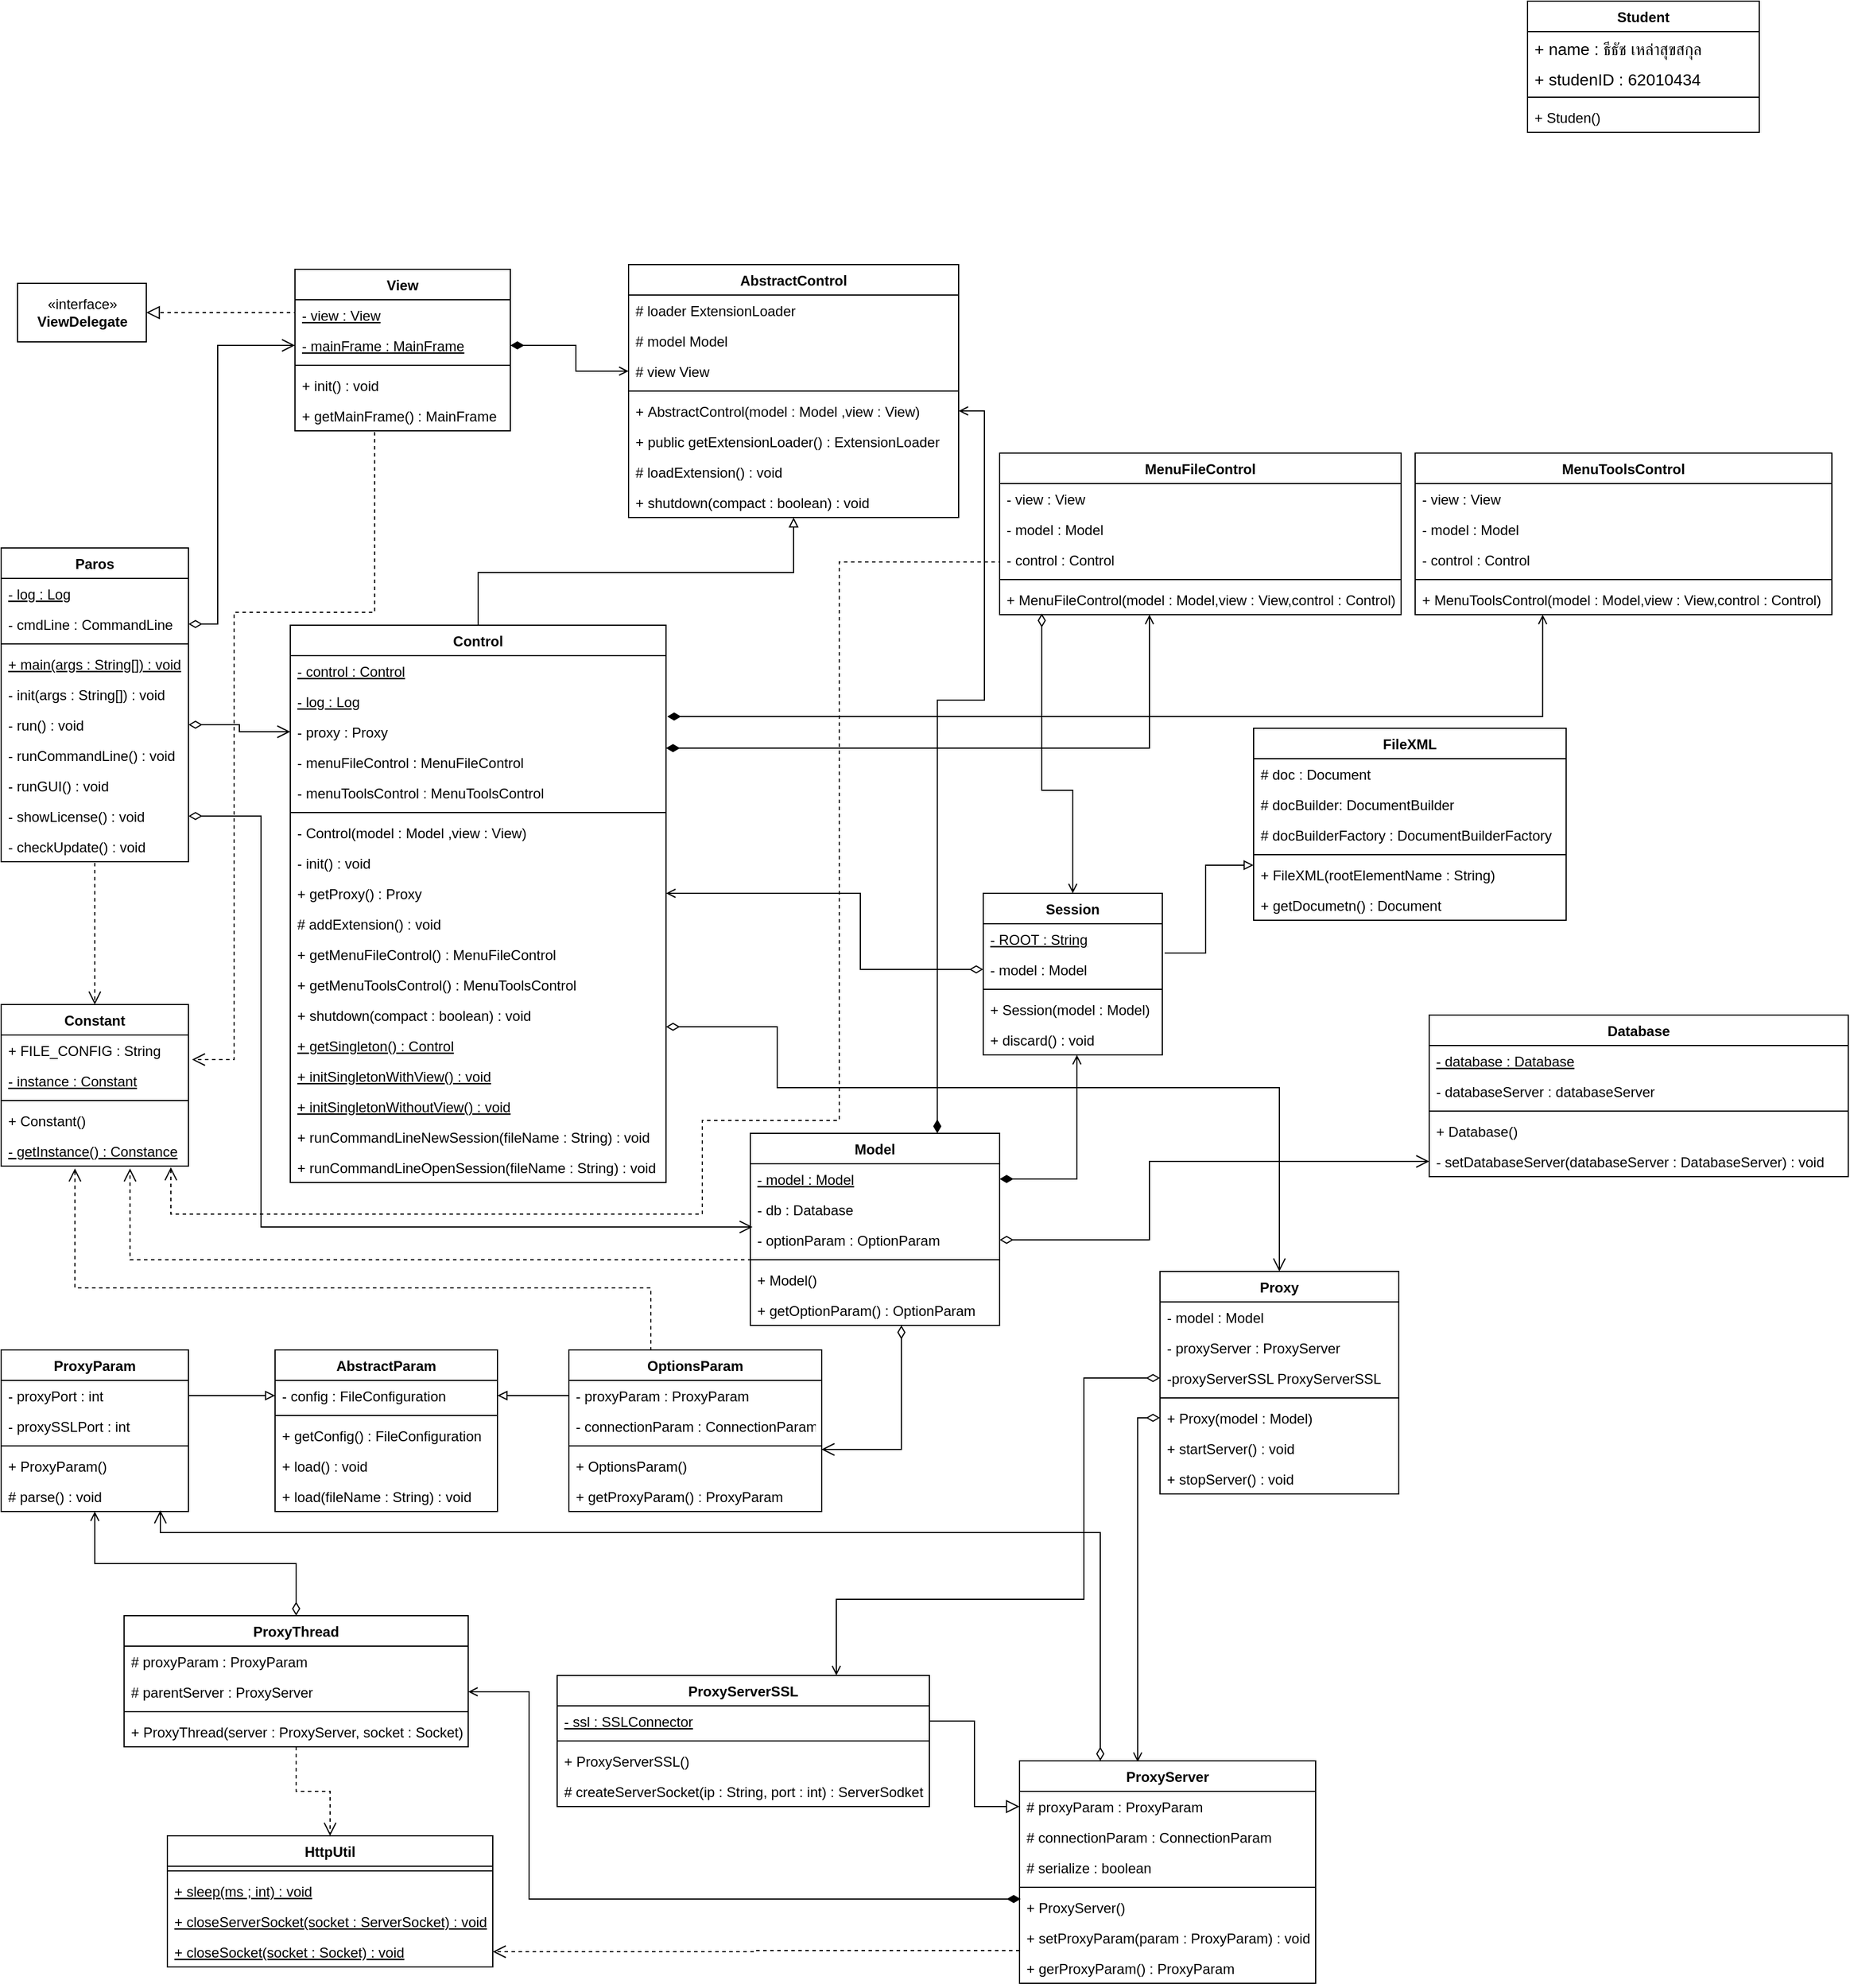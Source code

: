 <mxfile version="15.2.7" type="github">
  <diagram id="Wmx8umCXhcWCva3Gc1Ji" name="Page-1">
    <mxGraphModel dx="2302" dy="1273" grid="0" gridSize="10" guides="1" tooltips="1" connect="1" arrows="1" fold="1" page="1" pageScale="1" pageWidth="2000" pageHeight="2000" math="0" shadow="0">
      <root>
        <mxCell id="0" />
        <mxCell id="1" parent="0" />
        <mxCell id="zIt9jjFe4wqMxryBXSwn-517" value="Paros" style="swimlane;fontStyle=1;align=center;verticalAlign=top;childLayout=stackLayout;horizontal=1;startSize=26;horizontalStack=0;resizeParent=1;resizeParentMax=0;resizeLast=0;collapsible=1;marginBottom=0;" parent="1" vertex="1">
          <mxGeometry x="273" y="551" width="160" height="268" as="geometry">
            <mxRectangle x="380" y="260" width="100" height="26" as="alternateBounds" />
          </mxGeometry>
        </mxCell>
        <mxCell id="zIt9jjFe4wqMxryBXSwn-518" value="- log : Log" style="text;strokeColor=none;fillColor=none;align=left;verticalAlign=top;spacingLeft=4;spacingRight=4;overflow=hidden;rotatable=0;points=[[0,0.5],[1,0.5]];portConstraint=eastwest;fontStyle=4" parent="zIt9jjFe4wqMxryBXSwn-517" vertex="1">
          <mxGeometry y="26" width="160" height="26" as="geometry" />
        </mxCell>
        <mxCell id="zIt9jjFe4wqMxryBXSwn-519" value="- cmdLine : CommandLine" style="text;strokeColor=none;fillColor=none;align=left;verticalAlign=top;spacingLeft=4;spacingRight=4;overflow=hidden;rotatable=0;points=[[0,0.5],[1,0.5]];portConstraint=eastwest;fontStyle=0" parent="zIt9jjFe4wqMxryBXSwn-517" vertex="1">
          <mxGeometry y="52" width="160" height="26" as="geometry" />
        </mxCell>
        <mxCell id="zIt9jjFe4wqMxryBXSwn-520" value="" style="line;strokeWidth=1;fillColor=none;align=left;verticalAlign=middle;spacingTop=-1;spacingLeft=3;spacingRight=3;rotatable=0;labelPosition=right;points=[];portConstraint=eastwest;" parent="zIt9jjFe4wqMxryBXSwn-517" vertex="1">
          <mxGeometry y="78" width="160" height="8" as="geometry" />
        </mxCell>
        <mxCell id="zIt9jjFe4wqMxryBXSwn-521" value="+ main(args : String[]) : void" style="text;strokeColor=none;fillColor=none;align=left;verticalAlign=top;spacingLeft=4;spacingRight=4;overflow=hidden;rotatable=0;points=[[0,0.5],[1,0.5]];portConstraint=eastwest;fontStyle=4" parent="zIt9jjFe4wqMxryBXSwn-517" vertex="1">
          <mxGeometry y="86" width="160" height="26" as="geometry" />
        </mxCell>
        <mxCell id="zIt9jjFe4wqMxryBXSwn-522" value="- init(args : String[]) : void" style="text;strokeColor=none;fillColor=none;align=left;verticalAlign=top;spacingLeft=4;spacingRight=4;overflow=hidden;rotatable=0;points=[[0,0.5],[1,0.5]];portConstraint=eastwest;fontStyle=0" parent="zIt9jjFe4wqMxryBXSwn-517" vertex="1">
          <mxGeometry y="112" width="160" height="26" as="geometry" />
        </mxCell>
        <mxCell id="zIt9jjFe4wqMxryBXSwn-523" value="- run() : void" style="text;strokeColor=none;fillColor=none;align=left;verticalAlign=top;spacingLeft=4;spacingRight=4;overflow=hidden;rotatable=0;points=[[0,0.5],[1,0.5]];portConstraint=eastwest;fontStyle=0" parent="zIt9jjFe4wqMxryBXSwn-517" vertex="1">
          <mxGeometry y="138" width="160" height="26" as="geometry" />
        </mxCell>
        <mxCell id="zIt9jjFe4wqMxryBXSwn-524" value="- runCommandLine() : void" style="text;strokeColor=none;fillColor=none;align=left;verticalAlign=top;spacingLeft=4;spacingRight=4;overflow=hidden;rotatable=0;points=[[0,0.5],[1,0.5]];portConstraint=eastwest;fontStyle=0" parent="zIt9jjFe4wqMxryBXSwn-517" vertex="1">
          <mxGeometry y="164" width="160" height="26" as="geometry" />
        </mxCell>
        <mxCell id="zIt9jjFe4wqMxryBXSwn-525" value="- runGUI() : void" style="text;strokeColor=none;fillColor=none;align=left;verticalAlign=top;spacingLeft=4;spacingRight=4;overflow=hidden;rotatable=0;points=[[0,0.5],[1,0.5]];portConstraint=eastwest;fontStyle=0" parent="zIt9jjFe4wqMxryBXSwn-517" vertex="1">
          <mxGeometry y="190" width="160" height="26" as="geometry" />
        </mxCell>
        <mxCell id="zIt9jjFe4wqMxryBXSwn-526" value="- showLicense() : void" style="text;strokeColor=none;fillColor=none;align=left;verticalAlign=top;spacingLeft=4;spacingRight=4;overflow=hidden;rotatable=0;points=[[0,0.5],[1,0.5]];portConstraint=eastwest;fontStyle=0" parent="zIt9jjFe4wqMxryBXSwn-517" vertex="1">
          <mxGeometry y="216" width="160" height="26" as="geometry" />
        </mxCell>
        <mxCell id="zIt9jjFe4wqMxryBXSwn-527" value="- checkUpdate() : void" style="text;strokeColor=none;fillColor=none;align=left;verticalAlign=top;spacingLeft=4;spacingRight=4;overflow=hidden;rotatable=0;points=[[0,0.5],[1,0.5]];portConstraint=eastwest;fontStyle=0" parent="zIt9jjFe4wqMxryBXSwn-517" vertex="1">
          <mxGeometry y="242" width="160" height="26" as="geometry" />
        </mxCell>
        <mxCell id="zIt9jjFe4wqMxryBXSwn-528" style="edgeStyle=orthogonalEdgeStyle;rounded=0;orthogonalLoop=1;jettySize=auto;html=1;exitX=0.5;exitY=0;exitDx=0;exitDy=0;entryX=0.5;entryY=1;entryDx=0;entryDy=0;endArrow=block;endFill=0;" parent="1" source="zIt9jjFe4wqMxryBXSwn-529" target="zIt9jjFe4wqMxryBXSwn-544" edge="1">
          <mxGeometry relative="1" as="geometry">
            <Array as="points">
              <mxPoint x="681" y="572" />
              <mxPoint x="950" y="572" />
            </Array>
          </mxGeometry>
        </mxCell>
        <mxCell id="zIt9jjFe4wqMxryBXSwn-529" value="Control" style="swimlane;fontStyle=1;align=center;verticalAlign=top;childLayout=stackLayout;horizontal=1;startSize=26;horizontalStack=0;resizeParent=1;resizeParentMax=0;resizeLast=0;collapsible=1;marginBottom=0;" parent="1" vertex="1">
          <mxGeometry x="520" y="617" width="321" height="476" as="geometry">
            <mxRectangle x="677" y="612" width="70" height="26" as="alternateBounds" />
          </mxGeometry>
        </mxCell>
        <mxCell id="zIt9jjFe4wqMxryBXSwn-530" value="- control : Control" style="text;strokeColor=none;fillColor=none;align=left;verticalAlign=top;spacingLeft=4;spacingRight=4;overflow=hidden;rotatable=0;points=[[0,0.5],[1,0.5]];portConstraint=eastwest;fontStyle=4" parent="zIt9jjFe4wqMxryBXSwn-529" vertex="1">
          <mxGeometry y="26" width="321" height="26" as="geometry" />
        </mxCell>
        <mxCell id="zIt9jjFe4wqMxryBXSwn-531" value="- log : Log" style="text;strokeColor=none;fillColor=none;align=left;verticalAlign=top;spacingLeft=4;spacingRight=4;overflow=hidden;rotatable=0;points=[[0,0.5],[1,0.5]];portConstraint=eastwest;fontStyle=4" parent="zIt9jjFe4wqMxryBXSwn-529" vertex="1">
          <mxGeometry y="52" width="321" height="26" as="geometry" />
        </mxCell>
        <mxCell id="zIt9jjFe4wqMxryBXSwn-532" value="- proxy : Proxy&#xa;" style="text;strokeColor=none;fillColor=none;align=left;verticalAlign=top;spacingLeft=4;spacingRight=4;overflow=hidden;rotatable=0;points=[[0,0.5],[1,0.5]];portConstraint=eastwest;fontStyle=0" parent="zIt9jjFe4wqMxryBXSwn-529" vertex="1">
          <mxGeometry y="78" width="321" height="26" as="geometry" />
        </mxCell>
        <mxCell id="zIt9jjFe4wqMxryBXSwn-533" value="- menuFileControl : MenuFileControl" style="text;strokeColor=none;fillColor=none;align=left;verticalAlign=top;spacingLeft=4;spacingRight=4;overflow=hidden;rotatable=0;points=[[0,0.5],[1,0.5]];portConstraint=eastwest;fontStyle=0" parent="zIt9jjFe4wqMxryBXSwn-529" vertex="1">
          <mxGeometry y="104" width="321" height="26" as="geometry" />
        </mxCell>
        <mxCell id="zIt9jjFe4wqMxryBXSwn-534" value="- menuToolsControl : MenuToolsControl" style="text;strokeColor=none;fillColor=none;align=left;verticalAlign=top;spacingLeft=4;spacingRight=4;overflow=hidden;rotatable=0;points=[[0,0.5],[1,0.5]];portConstraint=eastwest;fontStyle=0" parent="zIt9jjFe4wqMxryBXSwn-529" vertex="1">
          <mxGeometry y="130" width="321" height="26" as="geometry" />
        </mxCell>
        <mxCell id="zIt9jjFe4wqMxryBXSwn-535" value="" style="line;strokeWidth=1;fillColor=none;align=left;verticalAlign=middle;spacingTop=-1;spacingLeft=3;spacingRight=3;rotatable=0;labelPosition=right;points=[];portConstraint=eastwest;" parent="zIt9jjFe4wqMxryBXSwn-529" vertex="1">
          <mxGeometry y="156" width="321" height="8" as="geometry" />
        </mxCell>
        <mxCell id="zIt9jjFe4wqMxryBXSwn-536" value="- Control(model : Model ,view : View) " style="text;strokeColor=none;fillColor=none;align=left;verticalAlign=top;spacingLeft=4;spacingRight=4;overflow=hidden;rotatable=0;points=[[0,0.5],[1,0.5]];portConstraint=eastwest;" parent="zIt9jjFe4wqMxryBXSwn-529" vertex="1">
          <mxGeometry y="164" width="321" height="26" as="geometry" />
        </mxCell>
        <mxCell id="zIt9jjFe4wqMxryBXSwn-537" value="- init() : void" style="text;strokeColor=none;fillColor=none;align=left;verticalAlign=top;spacingLeft=4;spacingRight=4;overflow=hidden;rotatable=0;points=[[0,0.5],[1,0.5]];portConstraint=eastwest;" parent="zIt9jjFe4wqMxryBXSwn-529" vertex="1">
          <mxGeometry y="190" width="321" height="26" as="geometry" />
        </mxCell>
        <mxCell id="zIt9jjFe4wqMxryBXSwn-538" value="+ getProxy() : Proxy&#xa;" style="text;strokeColor=none;fillColor=none;align=left;verticalAlign=top;spacingLeft=4;spacingRight=4;overflow=hidden;rotatable=0;points=[[0,0.5],[1,0.5]];portConstraint=eastwest;" parent="zIt9jjFe4wqMxryBXSwn-529" vertex="1">
          <mxGeometry y="216" width="321" height="26" as="geometry" />
        </mxCell>
        <mxCell id="zIt9jjFe4wqMxryBXSwn-539" value="# addExtension() : void&#xa;" style="text;strokeColor=none;fillColor=none;align=left;verticalAlign=top;spacingLeft=4;spacingRight=4;overflow=hidden;rotatable=0;points=[[0,0.5],[1,0.5]];portConstraint=eastwest;" parent="zIt9jjFe4wqMxryBXSwn-529" vertex="1">
          <mxGeometry y="242" width="321" height="26" as="geometry" />
        </mxCell>
        <mxCell id="zIt9jjFe4wqMxryBXSwn-540" value="+ getMenuFileControl() : MenuFileControl" style="text;strokeColor=none;fillColor=none;align=left;verticalAlign=top;spacingLeft=4;spacingRight=4;overflow=hidden;rotatable=0;points=[[0,0.5],[1,0.5]];portConstraint=eastwest;" parent="zIt9jjFe4wqMxryBXSwn-529" vertex="1">
          <mxGeometry y="268" width="321" height="26" as="geometry" />
        </mxCell>
        <mxCell id="zIt9jjFe4wqMxryBXSwn-541" value="+ getMenuToolsControl() : MenuToolsControl" style="text;strokeColor=none;fillColor=none;align=left;verticalAlign=top;spacingLeft=4;spacingRight=4;overflow=hidden;rotatable=0;points=[[0,0.5],[1,0.5]];portConstraint=eastwest;" parent="zIt9jjFe4wqMxryBXSwn-529" vertex="1">
          <mxGeometry y="294" width="321" height="26" as="geometry" />
        </mxCell>
        <mxCell id="zIt9jjFe4wqMxryBXSwn-542" value="+ shutdown(compact : boolean) : void" style="text;strokeColor=none;fillColor=none;align=left;verticalAlign=top;spacingLeft=4;spacingRight=4;overflow=hidden;rotatable=0;points=[[0,0.5],[1,0.5]];portConstraint=eastwest;" parent="zIt9jjFe4wqMxryBXSwn-529" vertex="1">
          <mxGeometry y="320" width="321" height="26" as="geometry" />
        </mxCell>
        <mxCell id="zIt9jjFe4wqMxryBXSwn-543" value="+ getSingleton() : Control" style="text;strokeColor=none;fillColor=none;align=left;verticalAlign=top;spacingLeft=4;spacingRight=4;overflow=hidden;rotatable=0;points=[[0,0.5],[1,0.5]];portConstraint=eastwest;fontStyle=4" parent="zIt9jjFe4wqMxryBXSwn-529" vertex="1">
          <mxGeometry y="346" width="321" height="26" as="geometry" />
        </mxCell>
        <mxCell id="zIt9jjFe4wqMxryBXSwn-578" value="+ initSingletonWithView() : void" style="text;strokeColor=none;fillColor=none;align=left;verticalAlign=top;spacingLeft=4;spacingRight=4;overflow=hidden;rotatable=0;points=[[0,0.5],[1,0.5]];portConstraint=eastwest;fontStyle=4" parent="zIt9jjFe4wqMxryBXSwn-529" vertex="1">
          <mxGeometry y="372" width="321" height="26" as="geometry" />
        </mxCell>
        <mxCell id="zIt9jjFe4wqMxryBXSwn-579" value="+ initSingletonWithoutView() : void" style="text;strokeColor=none;fillColor=none;align=left;verticalAlign=top;spacingLeft=4;spacingRight=4;overflow=hidden;rotatable=0;points=[[0,0.5],[1,0.5]];portConstraint=eastwest;fontStyle=4" parent="zIt9jjFe4wqMxryBXSwn-529" vertex="1">
          <mxGeometry y="398" width="321" height="26" as="geometry" />
        </mxCell>
        <mxCell id="zIt9jjFe4wqMxryBXSwn-580" value="+ runCommandLineNewSession(fileName : String) : void" style="text;strokeColor=none;fillColor=none;align=left;verticalAlign=top;spacingLeft=4;spacingRight=4;overflow=hidden;rotatable=0;points=[[0,0.5],[1,0.5]];portConstraint=eastwest;fontStyle=0" parent="zIt9jjFe4wqMxryBXSwn-529" vertex="1">
          <mxGeometry y="424" width="321" height="26" as="geometry" />
        </mxCell>
        <mxCell id="zIt9jjFe4wqMxryBXSwn-581" value="+ runCommandLineOpenSession(fileName : String) : void" style="text;strokeColor=none;fillColor=none;align=left;verticalAlign=top;spacingLeft=4;spacingRight=4;overflow=hidden;rotatable=0;points=[[0,0.5],[1,0.5]];portConstraint=eastwest;fontStyle=0" parent="zIt9jjFe4wqMxryBXSwn-529" vertex="1">
          <mxGeometry y="450" width="321" height="26" as="geometry" />
        </mxCell>
        <mxCell id="zIt9jjFe4wqMxryBXSwn-544" value="AbstractControl" style="swimlane;fontStyle=1;align=center;verticalAlign=top;childLayout=stackLayout;horizontal=1;startSize=26;horizontalStack=0;resizeParent=1;resizeParentMax=0;resizeLast=0;collapsible=1;marginBottom=0;" parent="1" vertex="1">
          <mxGeometry x="809" y="309" width="282" height="216" as="geometry" />
        </mxCell>
        <mxCell id="zIt9jjFe4wqMxryBXSwn-545" value="# loader ExtensionLoader" style="text;strokeColor=none;fillColor=none;align=left;verticalAlign=top;spacingLeft=4;spacingRight=4;overflow=hidden;rotatable=0;points=[[0,0.5],[1,0.5]];portConstraint=eastwest;" parent="zIt9jjFe4wqMxryBXSwn-544" vertex="1">
          <mxGeometry y="26" width="282" height="26" as="geometry" />
        </mxCell>
        <mxCell id="zIt9jjFe4wqMxryBXSwn-583" value="# model Model" style="text;strokeColor=none;fillColor=none;align=left;verticalAlign=top;spacingLeft=4;spacingRight=4;overflow=hidden;rotatable=0;points=[[0,0.5],[1,0.5]];portConstraint=eastwest;" parent="zIt9jjFe4wqMxryBXSwn-544" vertex="1">
          <mxGeometry y="52" width="282" height="26" as="geometry" />
        </mxCell>
        <mxCell id="zIt9jjFe4wqMxryBXSwn-582" value="# view View" style="text;strokeColor=none;fillColor=none;align=left;verticalAlign=top;spacingLeft=4;spacingRight=4;overflow=hidden;rotatable=0;points=[[0,0.5],[1,0.5]];portConstraint=eastwest;" parent="zIt9jjFe4wqMxryBXSwn-544" vertex="1">
          <mxGeometry y="78" width="282" height="26" as="geometry" />
        </mxCell>
        <mxCell id="zIt9jjFe4wqMxryBXSwn-546" value="" style="line;strokeWidth=1;fillColor=none;align=left;verticalAlign=middle;spacingTop=-1;spacingLeft=3;spacingRight=3;rotatable=0;labelPosition=right;points=[];portConstraint=eastwest;" parent="zIt9jjFe4wqMxryBXSwn-544" vertex="1">
          <mxGeometry y="104" width="282" height="8" as="geometry" />
        </mxCell>
        <mxCell id="zIt9jjFe4wqMxryBXSwn-547" value="+ AbstractControl(model : Model ,view : View)" style="text;strokeColor=none;fillColor=none;align=left;verticalAlign=top;spacingLeft=4;spacingRight=4;overflow=hidden;rotatable=0;points=[[0,0.5],[1,0.5]];portConstraint=eastwest;" parent="zIt9jjFe4wqMxryBXSwn-544" vertex="1">
          <mxGeometry y="112" width="282" height="26" as="geometry" />
        </mxCell>
        <mxCell id="zIt9jjFe4wqMxryBXSwn-612" value="+ public getExtensionLoader() : ExtensionLoader " style="text;strokeColor=none;fillColor=none;align=left;verticalAlign=top;spacingLeft=4;spacingRight=4;overflow=hidden;rotatable=0;points=[[0,0.5],[1,0.5]];portConstraint=eastwest;" parent="zIt9jjFe4wqMxryBXSwn-544" vertex="1">
          <mxGeometry y="138" width="282" height="26" as="geometry" />
        </mxCell>
        <mxCell id="zIt9jjFe4wqMxryBXSwn-613" value="# loadExtension() : void" style="text;strokeColor=none;fillColor=none;align=left;verticalAlign=top;spacingLeft=4;spacingRight=4;overflow=hidden;rotatable=0;points=[[0,0.5],[1,0.5]];portConstraint=eastwest;" parent="zIt9jjFe4wqMxryBXSwn-544" vertex="1">
          <mxGeometry y="164" width="282" height="26" as="geometry" />
        </mxCell>
        <mxCell id="zIt9jjFe4wqMxryBXSwn-614" value="+ shutdown(compact : boolean) : void" style="text;strokeColor=none;fillColor=none;align=left;verticalAlign=top;spacingLeft=4;spacingRight=4;overflow=hidden;rotatable=0;points=[[0,0.5],[1,0.5]];portConstraint=eastwest;" parent="zIt9jjFe4wqMxryBXSwn-544" vertex="1">
          <mxGeometry y="190" width="282" height="26" as="geometry" />
        </mxCell>
        <mxCell id="zIt9jjFe4wqMxryBXSwn-548" value="View" style="swimlane;fontStyle=1;align=center;verticalAlign=top;childLayout=stackLayout;horizontal=1;startSize=26;horizontalStack=0;resizeParent=1;resizeParentMax=0;resizeLast=0;collapsible=1;marginBottom=0;" parent="1" vertex="1">
          <mxGeometry x="524" y="313" width="184" height="138" as="geometry" />
        </mxCell>
        <mxCell id="zIt9jjFe4wqMxryBXSwn-549" value="- view : View" style="text;strokeColor=none;fillColor=none;align=left;verticalAlign=top;spacingLeft=4;spacingRight=4;overflow=hidden;rotatable=0;points=[[0,0.5],[1,0.5]];portConstraint=eastwest;fontStyle=4" parent="zIt9jjFe4wqMxryBXSwn-548" vertex="1">
          <mxGeometry y="26" width="184" height="26" as="geometry" />
        </mxCell>
        <mxCell id="GP7QovASocAJSE-8E31y-81" value="- mainFrame : MainFrame" style="text;strokeColor=none;fillColor=none;align=left;verticalAlign=top;spacingLeft=4;spacingRight=4;overflow=hidden;rotatable=0;points=[[0,0.5],[1,0.5]];portConstraint=eastwest;fontStyle=4" vertex="1" parent="zIt9jjFe4wqMxryBXSwn-548">
          <mxGeometry y="52" width="184" height="26" as="geometry" />
        </mxCell>
        <mxCell id="zIt9jjFe4wqMxryBXSwn-550" value="" style="line;strokeWidth=1;fillColor=none;align=left;verticalAlign=middle;spacingTop=-1;spacingLeft=3;spacingRight=3;rotatable=0;labelPosition=right;points=[];portConstraint=eastwest;" parent="zIt9jjFe4wqMxryBXSwn-548" vertex="1">
          <mxGeometry y="78" width="184" height="8" as="geometry" />
        </mxCell>
        <mxCell id="zIt9jjFe4wqMxryBXSwn-551" value="+ init() : void" style="text;strokeColor=none;fillColor=none;align=left;verticalAlign=top;spacingLeft=4;spacingRight=4;overflow=hidden;rotatable=0;points=[[0,0.5],[1,0.5]];portConstraint=eastwest;" parent="zIt9jjFe4wqMxryBXSwn-548" vertex="1">
          <mxGeometry y="86" width="184" height="26" as="geometry" />
        </mxCell>
        <mxCell id="GP7QovASocAJSE-8E31y-82" value="+ getMainFrame() : MainFrame" style="text;strokeColor=none;fillColor=none;align=left;verticalAlign=top;spacingLeft=4;spacingRight=4;overflow=hidden;rotatable=0;points=[[0,0.5],[1,0.5]];portConstraint=eastwest;" vertex="1" parent="zIt9jjFe4wqMxryBXSwn-548">
          <mxGeometry y="112" width="184" height="26" as="geometry" />
        </mxCell>
        <mxCell id="zIt9jjFe4wqMxryBXSwn-557" value="Model" style="swimlane;fontStyle=1;align=center;verticalAlign=top;childLayout=stackLayout;horizontal=1;startSize=26;horizontalStack=0;resizeParent=1;resizeParentMax=0;resizeLast=0;collapsible=1;marginBottom=0;" parent="1" vertex="1">
          <mxGeometry x="913" y="1051" width="213" height="164" as="geometry" />
        </mxCell>
        <mxCell id="zIt9jjFe4wqMxryBXSwn-558" value="- model : Model" style="text;strokeColor=none;fillColor=none;align=left;verticalAlign=top;spacingLeft=4;spacingRight=4;overflow=hidden;rotatable=0;points=[[0,0.5],[1,0.5]];portConstraint=eastwest;fontStyle=4" parent="zIt9jjFe4wqMxryBXSwn-557" vertex="1">
          <mxGeometry y="26" width="213" height="26" as="geometry" />
        </mxCell>
        <mxCell id="GP7QovASocAJSE-8E31y-78" value="- db : Database" style="text;strokeColor=none;fillColor=none;align=left;verticalAlign=top;spacingLeft=4;spacingRight=4;overflow=hidden;rotatable=0;points=[[0,0.5],[1,0.5]];portConstraint=eastwest;fontStyle=0" vertex="1" parent="zIt9jjFe4wqMxryBXSwn-557">
          <mxGeometry y="52" width="213" height="26" as="geometry" />
        </mxCell>
        <mxCell id="GP7QovASocAJSE-8E31y-79" value="- optionParam : OptionParam" style="text;strokeColor=none;fillColor=none;align=left;verticalAlign=top;spacingLeft=4;spacingRight=4;overflow=hidden;rotatable=0;points=[[0,0.5],[1,0.5]];portConstraint=eastwest;fontStyle=0" vertex="1" parent="zIt9jjFe4wqMxryBXSwn-557">
          <mxGeometry y="78" width="213" height="26" as="geometry" />
        </mxCell>
        <mxCell id="zIt9jjFe4wqMxryBXSwn-559" value="" style="line;strokeWidth=1;fillColor=none;align=left;verticalAlign=middle;spacingTop=-1;spacingLeft=3;spacingRight=3;rotatable=0;labelPosition=right;points=[];portConstraint=eastwest;" parent="zIt9jjFe4wqMxryBXSwn-557" vertex="1">
          <mxGeometry y="104" width="213" height="8" as="geometry" />
        </mxCell>
        <mxCell id="GP7QovASocAJSE-8E31y-80" value="+ Model()" style="text;strokeColor=none;fillColor=none;align=left;verticalAlign=top;spacingLeft=4;spacingRight=4;overflow=hidden;rotatable=0;points=[[0,0.5],[1,0.5]];portConstraint=eastwest;" vertex="1" parent="zIt9jjFe4wqMxryBXSwn-557">
          <mxGeometry y="112" width="213" height="26" as="geometry" />
        </mxCell>
        <mxCell id="zIt9jjFe4wqMxryBXSwn-560" value="+ getOptionParam() : OptionParam" style="text;strokeColor=none;fillColor=none;align=left;verticalAlign=top;spacingLeft=4;spacingRight=4;overflow=hidden;rotatable=0;points=[[0,0.5],[1,0.5]];portConstraint=eastwest;" parent="zIt9jjFe4wqMxryBXSwn-557" vertex="1">
          <mxGeometry y="138" width="213" height="26" as="geometry" />
        </mxCell>
        <mxCell id="GP7QovASocAJSE-8E31y-96" style="edgeStyle=orthogonalEdgeStyle;rounded=0;orthogonalLoop=1;jettySize=auto;html=1;exitX=0.5;exitY=0;exitDx=0;exitDy=0;entryX=0.105;entryY=0.962;entryDx=0;entryDy=0;entryPerimeter=0;startArrow=open;startFill=0;endArrow=diamondThin;endFill=0;endSize=9;strokeWidth=1;" edge="1" parent="1" source="zIt9jjFe4wqMxryBXSwn-563" target="GP7QovASocAJSE-8E31y-16">
          <mxGeometry relative="1" as="geometry">
            <Array as="points">
              <mxPoint x="1189" y="758" />
              <mxPoint x="1162" y="758" />
            </Array>
          </mxGeometry>
        </mxCell>
        <mxCell id="zIt9jjFe4wqMxryBXSwn-563" value="Session" style="swimlane;fontStyle=1;align=center;verticalAlign=top;childLayout=stackLayout;horizontal=1;startSize=26;horizontalStack=0;resizeParent=1;resizeParentMax=0;resizeLast=0;collapsible=1;marginBottom=0;" parent="1" vertex="1">
          <mxGeometry x="1112" y="846" width="153" height="138" as="geometry" />
        </mxCell>
        <mxCell id="zIt9jjFe4wqMxryBXSwn-616" value="- ROOT : String" style="text;strokeColor=none;fillColor=none;align=left;verticalAlign=top;spacingLeft=4;spacingRight=4;overflow=hidden;rotatable=0;points=[[0,0.5],[1,0.5]];portConstraint=eastwest;fontStyle=4" parent="zIt9jjFe4wqMxryBXSwn-563" vertex="1">
          <mxGeometry y="26" width="153" height="26" as="geometry" />
        </mxCell>
        <mxCell id="zIt9jjFe4wqMxryBXSwn-620" value="- model : Model" style="text;strokeColor=none;fillColor=none;align=left;verticalAlign=top;spacingLeft=4;spacingRight=4;overflow=hidden;rotatable=0;points=[[0,0.5],[1,0.5]];portConstraint=eastwest;" parent="zIt9jjFe4wqMxryBXSwn-563" vertex="1">
          <mxGeometry y="52" width="153" height="26" as="geometry" />
        </mxCell>
        <mxCell id="zIt9jjFe4wqMxryBXSwn-565" value="" style="line;strokeWidth=1;fillColor=none;align=left;verticalAlign=middle;spacingTop=-1;spacingLeft=3;spacingRight=3;rotatable=0;labelPosition=right;points=[];portConstraint=eastwest;" parent="zIt9jjFe4wqMxryBXSwn-563" vertex="1">
          <mxGeometry y="78" width="153" height="8" as="geometry" />
        </mxCell>
        <mxCell id="zIt9jjFe4wqMxryBXSwn-566" value="+ Session(model : Model)" style="text;strokeColor=none;fillColor=none;align=left;verticalAlign=top;spacingLeft=4;spacingRight=4;overflow=hidden;rotatable=0;points=[[0,0.5],[1,0.5]];portConstraint=eastwest;" parent="zIt9jjFe4wqMxryBXSwn-563" vertex="1">
          <mxGeometry y="86" width="153" height="26" as="geometry" />
        </mxCell>
        <mxCell id="zIt9jjFe4wqMxryBXSwn-618" value="+ discard() : void" style="text;strokeColor=none;fillColor=none;align=left;verticalAlign=top;spacingLeft=4;spacingRight=4;overflow=hidden;rotatable=0;points=[[0,0.5],[1,0.5]];portConstraint=eastwest;" parent="zIt9jjFe4wqMxryBXSwn-563" vertex="1">
          <mxGeometry y="112" width="153" height="26" as="geometry" />
        </mxCell>
        <mxCell id="zIt9jjFe4wqMxryBXSwn-567" value="FileXML" style="swimlane;fontStyle=1;align=center;verticalAlign=top;childLayout=stackLayout;horizontal=1;startSize=26;horizontalStack=0;resizeParent=1;resizeParentMax=0;resizeLast=0;collapsible=1;marginBottom=0;" parent="1" vertex="1">
          <mxGeometry x="1343" y="705" width="267" height="164" as="geometry" />
        </mxCell>
        <mxCell id="zIt9jjFe4wqMxryBXSwn-568" value="# doc : Document" style="text;strokeColor=none;fillColor=none;align=left;verticalAlign=top;spacingLeft=4;spacingRight=4;overflow=hidden;rotatable=0;points=[[0,0.5],[1,0.5]];portConstraint=eastwest;" parent="zIt9jjFe4wqMxryBXSwn-567" vertex="1">
          <mxGeometry y="26" width="267" height="26" as="geometry" />
        </mxCell>
        <mxCell id="zIt9jjFe4wqMxryBXSwn-666" value="# docBuilder: DocumentBuilder" style="text;strokeColor=none;fillColor=none;align=left;verticalAlign=top;spacingLeft=4;spacingRight=4;overflow=hidden;rotatable=0;points=[[0,0.5],[1,0.5]];portConstraint=eastwest;" parent="zIt9jjFe4wqMxryBXSwn-567" vertex="1">
          <mxGeometry y="52" width="267" height="26" as="geometry" />
        </mxCell>
        <mxCell id="zIt9jjFe4wqMxryBXSwn-665" value="# docBuilderFactory : DocumentBuilderFactory" style="text;strokeColor=none;fillColor=none;align=left;verticalAlign=top;spacingLeft=4;spacingRight=4;overflow=hidden;rotatable=0;points=[[0,0.5],[1,0.5]];portConstraint=eastwest;" parent="zIt9jjFe4wqMxryBXSwn-567" vertex="1">
          <mxGeometry y="78" width="267" height="26" as="geometry" />
        </mxCell>
        <mxCell id="zIt9jjFe4wqMxryBXSwn-569" value="" style="line;strokeWidth=1;fillColor=none;align=left;verticalAlign=middle;spacingTop=-1;spacingLeft=3;spacingRight=3;rotatable=0;labelPosition=right;points=[];portConstraint=eastwest;" parent="zIt9jjFe4wqMxryBXSwn-567" vertex="1">
          <mxGeometry y="104" width="267" height="8" as="geometry" />
        </mxCell>
        <mxCell id="zIt9jjFe4wqMxryBXSwn-570" value="+ FileXML(rootElementName : String)" style="text;strokeColor=none;fillColor=none;align=left;verticalAlign=top;spacingLeft=4;spacingRight=4;overflow=hidden;rotatable=0;points=[[0,0.5],[1,0.5]];portConstraint=eastwest;" parent="zIt9jjFe4wqMxryBXSwn-567" vertex="1">
          <mxGeometry y="112" width="267" height="26" as="geometry" />
        </mxCell>
        <mxCell id="zIt9jjFe4wqMxryBXSwn-667" value="+ getDocumetn() : Document" style="text;strokeColor=none;fillColor=none;align=left;verticalAlign=top;spacingLeft=4;spacingRight=4;overflow=hidden;rotatable=0;points=[[0,0.5],[1,0.5]];portConstraint=eastwest;" parent="zIt9jjFe4wqMxryBXSwn-567" vertex="1">
          <mxGeometry y="138" width="267" height="26" as="geometry" />
        </mxCell>
        <mxCell id="zIt9jjFe4wqMxryBXSwn-571" value="Constant" style="swimlane;fontStyle=1;align=center;verticalAlign=top;childLayout=stackLayout;horizontal=1;startSize=26;horizontalStack=0;resizeParent=1;resizeParentMax=0;resizeLast=0;collapsible=1;marginBottom=0;" parent="1" vertex="1">
          <mxGeometry x="273" y="941" width="160" height="138" as="geometry" />
        </mxCell>
        <mxCell id="zIt9jjFe4wqMxryBXSwn-572" value="+ FILE_CONFIG : String" style="text;strokeColor=none;fillColor=none;align=left;verticalAlign=top;spacingLeft=4;spacingRight=4;overflow=hidden;rotatable=0;points=[[0,0.5],[1,0.5]];portConstraint=eastwest;" parent="zIt9jjFe4wqMxryBXSwn-571" vertex="1">
          <mxGeometry y="26" width="160" height="26" as="geometry" />
        </mxCell>
        <mxCell id="GP7QovASocAJSE-8E31y-72" value="- instance : Constant" style="text;strokeColor=none;fillColor=none;align=left;verticalAlign=top;spacingLeft=4;spacingRight=4;overflow=hidden;rotatable=0;points=[[0,0.5],[1,0.5]];portConstraint=eastwest;fontStyle=4" vertex="1" parent="zIt9jjFe4wqMxryBXSwn-571">
          <mxGeometry y="52" width="160" height="26" as="geometry" />
        </mxCell>
        <mxCell id="zIt9jjFe4wqMxryBXSwn-573" value="" style="line;strokeWidth=1;fillColor=none;align=left;verticalAlign=middle;spacingTop=-1;spacingLeft=3;spacingRight=3;rotatable=0;labelPosition=right;points=[];portConstraint=eastwest;" parent="zIt9jjFe4wqMxryBXSwn-571" vertex="1">
          <mxGeometry y="78" width="160" height="8" as="geometry" />
        </mxCell>
        <mxCell id="zIt9jjFe4wqMxryBXSwn-574" value="+ Constant()" style="text;strokeColor=none;fillColor=none;align=left;verticalAlign=top;spacingLeft=4;spacingRight=4;overflow=hidden;rotatable=0;points=[[0,0.5],[1,0.5]];portConstraint=eastwest;" parent="zIt9jjFe4wqMxryBXSwn-571" vertex="1">
          <mxGeometry y="86" width="160" height="26" as="geometry" />
        </mxCell>
        <mxCell id="GP7QovASocAJSE-8E31y-74" value="- getInstance() : Constance" style="text;strokeColor=none;fillColor=none;align=left;verticalAlign=top;spacingLeft=4;spacingRight=4;overflow=hidden;rotatable=0;points=[[0,0.5],[1,0.5]];portConstraint=eastwest;fontStyle=4" vertex="1" parent="zIt9jjFe4wqMxryBXSwn-571">
          <mxGeometry y="112" width="160" height="26" as="geometry" />
        </mxCell>
        <mxCell id="zIt9jjFe4wqMxryBXSwn-575" style="edgeStyle=orthogonalEdgeStyle;rounded=0;orthogonalLoop=1;jettySize=auto;html=1;exitX=0.5;exitY=1.038;exitDx=0;exitDy=0;entryX=0.5;entryY=0;entryDx=0;entryDy=0;endArrow=open;endFill=0;dashed=1;endSize=9;exitPerimeter=0;" parent="1" source="zIt9jjFe4wqMxryBXSwn-527" target="zIt9jjFe4wqMxryBXSwn-571" edge="1">
          <mxGeometry relative="1" as="geometry">
            <mxPoint x="433" y="717" as="sourcePoint" />
            <mxPoint x="533" y="835" as="targetPoint" />
          </mxGeometry>
        </mxCell>
        <mxCell id="zIt9jjFe4wqMxryBXSwn-584" style="edgeStyle=orthogonalEdgeStyle;rounded=0;orthogonalLoop=1;jettySize=auto;html=1;exitX=0;exitY=0.5;exitDx=0;exitDy=0;endArrow=diamondThin;endFill=1;endSize=9;startArrow=open;startFill=0;entryX=1;entryY=0.5;entryDx=0;entryDy=0;" parent="1" source="zIt9jjFe4wqMxryBXSwn-582" edge="1" target="GP7QovASocAJSE-8E31y-81">
          <mxGeometry relative="1" as="geometry">
            <mxPoint x="610.25" y="627" as="sourcePoint" />
            <mxPoint x="694" y="501" as="targetPoint" />
            <Array as="points">
              <mxPoint x="764" y="400" />
              <mxPoint x="764" y="378" />
            </Array>
          </mxGeometry>
        </mxCell>
        <mxCell id="zIt9jjFe4wqMxryBXSwn-611" style="edgeStyle=orthogonalEdgeStyle;rounded=0;orthogonalLoop=1;jettySize=auto;html=1;exitX=1;exitY=0.5;exitDx=0;exitDy=0;endArrow=diamondThin;endFill=1;endSize=9;startArrow=open;startFill=0;entryX=0.75;entryY=0;entryDx=0;entryDy=0;" parent="1" source="zIt9jjFe4wqMxryBXSwn-547" target="zIt9jjFe4wqMxryBXSwn-557" edge="1">
          <mxGeometry relative="1" as="geometry">
            <mxPoint x="1050.5" y="580" as="sourcePoint" />
            <mxPoint x="935.5" y="681" as="targetPoint" />
            <Array as="points">
              <mxPoint x="1113" y="434" />
              <mxPoint x="1113" y="681" />
              <mxPoint x="1073" y="681" />
            </Array>
          </mxGeometry>
        </mxCell>
        <mxCell id="zIt9jjFe4wqMxryBXSwn-664" style="edgeStyle=orthogonalEdgeStyle;rounded=0;orthogonalLoop=1;jettySize=auto;html=1;exitX=1.013;exitY=-0.038;exitDx=0;exitDy=0;endArrow=block;endFill=0;exitPerimeter=0;entryX=0;entryY=0.192;entryDx=0;entryDy=0;entryPerimeter=0;" parent="1" source="zIt9jjFe4wqMxryBXSwn-620" target="zIt9jjFe4wqMxryBXSwn-570" edge="1">
          <mxGeometry relative="1" as="geometry">
            <mxPoint x="1277" y="892" as="sourcePoint" />
            <mxPoint x="1546.5" y="800" as="targetPoint" />
            <Array as="points">
              <mxPoint x="1302" y="897" />
              <mxPoint x="1302" y="822" />
            </Array>
          </mxGeometry>
        </mxCell>
        <mxCell id="zIt9jjFe4wqMxryBXSwn-668" style="edgeStyle=orthogonalEdgeStyle;rounded=0;orthogonalLoop=1;jettySize=auto;html=1;endArrow=diamondThin;endFill=1;endSize=9;startArrow=open;startFill=0;entryX=0.913;entryY=0;entryDx=0;entryDy=0;exitX=0;exitY=0.5;exitDx=0;exitDy=0;entryPerimeter=0;strokeColor=none;" parent="1" source="zIt9jjFe4wqMxryBXSwn-566" target="zIt9jjFe4wqMxryBXSwn-557" edge="1">
          <mxGeometry relative="1" as="geometry">
            <mxPoint x="1116" y="920" as="sourcePoint" />
            <mxPoint x="1043" y="1061" as="targetPoint" />
            <Array as="points">
              <mxPoint x="1059" y="945" />
            </Array>
          </mxGeometry>
        </mxCell>
        <mxCell id="zIt9jjFe4wqMxryBXSwn-669" style="edgeStyle=orthogonalEdgeStyle;rounded=0;orthogonalLoop=1;jettySize=auto;html=1;endArrow=diamondThin;endFill=0;endSize=9;startArrow=open;startFill=0;entryX=0;entryY=0.5;entryDx=0;entryDy=0;exitX=1;exitY=0.5;exitDx=0;exitDy=0;" parent="1" source="zIt9jjFe4wqMxryBXSwn-538" target="zIt9jjFe4wqMxryBXSwn-620" edge="1">
          <mxGeometry relative="1" as="geometry">
            <mxPoint x="934" y="838" as="sourcePoint" />
            <mxPoint x="1069.08" y="1061" as="targetPoint" />
            <Array as="points">
              <mxPoint x="1007" y="846" />
              <mxPoint x="1007" y="911" />
            </Array>
          </mxGeometry>
        </mxCell>
        <mxCell id="zIt9jjFe4wqMxryBXSwn-670" style="edgeStyle=orthogonalEdgeStyle;rounded=0;orthogonalLoop=1;jettySize=auto;html=1;exitX=0.523;exitY=1;exitDx=0;exitDy=0;endArrow=diamondThin;endFill=1;endSize=9;startArrow=open;startFill=0;entryX=1;entryY=0.5;entryDx=0;entryDy=0;exitPerimeter=0;" parent="1" source="zIt9jjFe4wqMxryBXSwn-618" target="zIt9jjFe4wqMxryBXSwn-558" edge="1">
          <mxGeometry relative="1" as="geometry">
            <mxPoint x="1292" y="749" as="sourcePoint" />
            <mxPoint x="1234" y="1366" as="targetPoint" />
            <Array as="points">
              <mxPoint x="1192" y="1090" />
            </Array>
          </mxGeometry>
        </mxCell>
        <mxCell id="GP7QovASocAJSE-8E31y-1" value="AbstractParam" style="swimlane;fontStyle=1;align=center;verticalAlign=top;childLayout=stackLayout;horizontal=1;startSize=26;horizontalStack=0;resizeParent=1;resizeParentMax=0;resizeLast=0;collapsible=1;marginBottom=0;" vertex="1" parent="1">
          <mxGeometry x="507" y="1236" width="190" height="138" as="geometry" />
        </mxCell>
        <mxCell id="GP7QovASocAJSE-8E31y-2" value="- config : FileConfiguration" style="text;strokeColor=none;fillColor=none;align=left;verticalAlign=top;spacingLeft=4;spacingRight=4;overflow=hidden;rotatable=0;points=[[0,0.5],[1,0.5]];portConstraint=eastwest;" vertex="1" parent="GP7QovASocAJSE-8E31y-1">
          <mxGeometry y="26" width="190" height="26" as="geometry" />
        </mxCell>
        <mxCell id="GP7QovASocAJSE-8E31y-3" value="" style="line;strokeWidth=1;fillColor=none;align=left;verticalAlign=middle;spacingTop=-1;spacingLeft=3;spacingRight=3;rotatable=0;labelPosition=right;points=[];portConstraint=eastwest;" vertex="1" parent="GP7QovASocAJSE-8E31y-1">
          <mxGeometry y="52" width="190" height="8" as="geometry" />
        </mxCell>
        <mxCell id="GP7QovASocAJSE-8E31y-4" value="+ getConfig() : FileConfiguration" style="text;strokeColor=none;fillColor=none;align=left;verticalAlign=top;spacingLeft=4;spacingRight=4;overflow=hidden;rotatable=0;points=[[0,0.5],[1,0.5]];portConstraint=eastwest;" vertex="1" parent="GP7QovASocAJSE-8E31y-1">
          <mxGeometry y="60" width="190" height="26" as="geometry" />
        </mxCell>
        <mxCell id="GP7QovASocAJSE-8E31y-67" value="+ load() : void" style="text;strokeColor=none;fillColor=none;align=left;verticalAlign=top;spacingLeft=4;spacingRight=4;overflow=hidden;rotatable=0;points=[[0,0.5],[1,0.5]];portConstraint=eastwest;" vertex="1" parent="GP7QovASocAJSE-8E31y-1">
          <mxGeometry y="86" width="190" height="26" as="geometry" />
        </mxCell>
        <mxCell id="GP7QovASocAJSE-8E31y-68" value="+ load(fileName : String) : void" style="text;strokeColor=none;fillColor=none;align=left;verticalAlign=top;spacingLeft=4;spacingRight=4;overflow=hidden;rotatable=0;points=[[0,0.5],[1,0.5]];portConstraint=eastwest;" vertex="1" parent="GP7QovASocAJSE-8E31y-1">
          <mxGeometry y="112" width="190" height="26" as="geometry" />
        </mxCell>
        <mxCell id="GP7QovASocAJSE-8E31y-5" value="Database" style="swimlane;fontStyle=1;align=center;verticalAlign=top;childLayout=stackLayout;horizontal=1;startSize=26;horizontalStack=0;resizeParent=1;resizeParentMax=0;resizeLast=0;collapsible=1;marginBottom=0;" vertex="1" parent="1">
          <mxGeometry x="1493" y="950" width="358" height="138" as="geometry" />
        </mxCell>
        <mxCell id="GP7QovASocAJSE-8E31y-6" value="- database : Database" style="text;strokeColor=none;fillColor=none;align=left;verticalAlign=top;spacingLeft=4;spacingRight=4;overflow=hidden;rotatable=0;points=[[0,0.5],[1,0.5]];portConstraint=eastwest;fontStyle=4" vertex="1" parent="GP7QovASocAJSE-8E31y-5">
          <mxGeometry y="26" width="358" height="26" as="geometry" />
        </mxCell>
        <mxCell id="GP7QovASocAJSE-8E31y-89" value="- databaseServer : databaseServer" style="text;strokeColor=none;fillColor=none;align=left;verticalAlign=top;spacingLeft=4;spacingRight=4;overflow=hidden;rotatable=0;points=[[0,0.5],[1,0.5]];portConstraint=eastwest;fontStyle=0" vertex="1" parent="GP7QovASocAJSE-8E31y-5">
          <mxGeometry y="52" width="358" height="26" as="geometry" />
        </mxCell>
        <mxCell id="GP7QovASocAJSE-8E31y-7" value="" style="line;strokeWidth=1;fillColor=none;align=left;verticalAlign=middle;spacingTop=-1;spacingLeft=3;spacingRight=3;rotatable=0;labelPosition=right;points=[];portConstraint=eastwest;" vertex="1" parent="GP7QovASocAJSE-8E31y-5">
          <mxGeometry y="78" width="358" height="8" as="geometry" />
        </mxCell>
        <mxCell id="GP7QovASocAJSE-8E31y-8" value="+ Database()" style="text;strokeColor=none;fillColor=none;align=left;verticalAlign=top;spacingLeft=4;spacingRight=4;overflow=hidden;rotatable=0;points=[[0,0.5],[1,0.5]];portConstraint=eastwest;" vertex="1" parent="GP7QovASocAJSE-8E31y-5">
          <mxGeometry y="86" width="358" height="26" as="geometry" />
        </mxCell>
        <mxCell id="GP7QovASocAJSE-8E31y-90" value="- setDatabaseServer(databaseServer : DatabaseServer) : void" style="text;strokeColor=none;fillColor=none;align=left;verticalAlign=top;spacingLeft=4;spacingRight=4;overflow=hidden;rotatable=0;points=[[0,0.5],[1,0.5]];portConstraint=eastwest;" vertex="1" parent="GP7QovASocAJSE-8E31y-5">
          <mxGeometry y="112" width="358" height="26" as="geometry" />
        </mxCell>
        <mxCell id="GP7QovASocAJSE-8E31y-9" value="Proxy" style="swimlane;fontStyle=1;align=center;verticalAlign=top;childLayout=stackLayout;horizontal=1;startSize=26;horizontalStack=0;resizeParent=1;resizeParentMax=0;resizeLast=0;collapsible=1;marginBottom=0;" vertex="1" parent="1">
          <mxGeometry x="1263" y="1169" width="204" height="190" as="geometry" />
        </mxCell>
        <mxCell id="GP7QovASocAJSE-8E31y-10" value="- model : Model" style="text;strokeColor=none;fillColor=none;align=left;verticalAlign=top;spacingLeft=4;spacingRight=4;overflow=hidden;rotatable=0;points=[[0,0.5],[1,0.5]];portConstraint=eastwest;" vertex="1" parent="GP7QovASocAJSE-8E31y-9">
          <mxGeometry y="26" width="204" height="26" as="geometry" />
        </mxCell>
        <mxCell id="GP7QovASocAJSE-8E31y-49" value="- proxyServer : ProxyServer" style="text;strokeColor=none;fillColor=none;align=left;verticalAlign=top;spacingLeft=4;spacingRight=4;overflow=hidden;rotatable=0;points=[[0,0.5],[1,0.5]];portConstraint=eastwest;" vertex="1" parent="GP7QovASocAJSE-8E31y-9">
          <mxGeometry y="52" width="204" height="26" as="geometry" />
        </mxCell>
        <mxCell id="GP7QovASocAJSE-8E31y-50" value="-proxyServerSSL ProxyServerSSL&#xa;" style="text;strokeColor=none;fillColor=none;align=left;verticalAlign=top;spacingLeft=4;spacingRight=4;overflow=hidden;rotatable=0;points=[[0,0.5],[1,0.5]];portConstraint=eastwest;" vertex="1" parent="GP7QovASocAJSE-8E31y-9">
          <mxGeometry y="78" width="204" height="26" as="geometry" />
        </mxCell>
        <mxCell id="GP7QovASocAJSE-8E31y-11" value="" style="line;strokeWidth=1;fillColor=none;align=left;verticalAlign=middle;spacingTop=-1;spacingLeft=3;spacingRight=3;rotatable=0;labelPosition=right;points=[];portConstraint=eastwest;" vertex="1" parent="GP7QovASocAJSE-8E31y-9">
          <mxGeometry y="104" width="204" height="8" as="geometry" />
        </mxCell>
        <mxCell id="GP7QovASocAJSE-8E31y-12" value="+ Proxy(model : Model)" style="text;strokeColor=none;fillColor=none;align=left;verticalAlign=top;spacingLeft=4;spacingRight=4;overflow=hidden;rotatable=0;points=[[0,0.5],[1,0.5]];portConstraint=eastwest;" vertex="1" parent="GP7QovASocAJSE-8E31y-9">
          <mxGeometry y="112" width="204" height="26" as="geometry" />
        </mxCell>
        <mxCell id="GP7QovASocAJSE-8E31y-51" value="+ startServer() : void" style="text;strokeColor=none;fillColor=none;align=left;verticalAlign=top;spacingLeft=4;spacingRight=4;overflow=hidden;rotatable=0;points=[[0,0.5],[1,0.5]];portConstraint=eastwest;" vertex="1" parent="GP7QovASocAJSE-8E31y-9">
          <mxGeometry y="138" width="204" height="26" as="geometry" />
        </mxCell>
        <mxCell id="GP7QovASocAJSE-8E31y-53" value="+ stopServer() : void" style="text;strokeColor=none;fillColor=none;align=left;verticalAlign=top;spacingLeft=4;spacingRight=4;overflow=hidden;rotatable=0;points=[[0,0.5],[1,0.5]];portConstraint=eastwest;" vertex="1" parent="GP7QovASocAJSE-8E31y-9">
          <mxGeometry y="164" width="204" height="26" as="geometry" />
        </mxCell>
        <mxCell id="GP7QovASocAJSE-8E31y-21" value="OptionsParam" style="swimlane;fontStyle=1;align=center;verticalAlign=top;childLayout=stackLayout;horizontal=1;startSize=26;horizontalStack=0;resizeParent=1;resizeParentMax=0;resizeLast=0;collapsible=1;marginBottom=0;" vertex="1" parent="1">
          <mxGeometry x="758" y="1236" width="216" height="138" as="geometry" />
        </mxCell>
        <mxCell id="GP7QovASocAJSE-8E31y-22" value="- proxyParam : ProxyParam" style="text;strokeColor=none;fillColor=none;align=left;verticalAlign=top;spacingLeft=4;spacingRight=4;overflow=hidden;rotatable=0;points=[[0,0.5],[1,0.5]];portConstraint=eastwest;" vertex="1" parent="GP7QovASocAJSE-8E31y-21">
          <mxGeometry y="26" width="216" height="26" as="geometry" />
        </mxCell>
        <mxCell id="GP7QovASocAJSE-8E31y-75" value="- connectionParam : ConnectionParam" style="text;strokeColor=none;fillColor=none;align=left;verticalAlign=top;spacingLeft=4;spacingRight=4;overflow=hidden;rotatable=0;points=[[0,0.5],[1,0.5]];portConstraint=eastwest;" vertex="1" parent="GP7QovASocAJSE-8E31y-21">
          <mxGeometry y="52" width="216" height="26" as="geometry" />
        </mxCell>
        <mxCell id="GP7QovASocAJSE-8E31y-23" value="" style="line;strokeWidth=1;fillColor=none;align=left;verticalAlign=middle;spacingTop=-1;spacingLeft=3;spacingRight=3;rotatable=0;labelPosition=right;points=[];portConstraint=eastwest;" vertex="1" parent="GP7QovASocAJSE-8E31y-21">
          <mxGeometry y="78" width="216" height="8" as="geometry" />
        </mxCell>
        <mxCell id="GP7QovASocAJSE-8E31y-24" value="+ OptionsParam()" style="text;strokeColor=none;fillColor=none;align=left;verticalAlign=top;spacingLeft=4;spacingRight=4;overflow=hidden;rotatable=0;points=[[0,0.5],[1,0.5]];portConstraint=eastwest;" vertex="1" parent="GP7QovASocAJSE-8E31y-21">
          <mxGeometry y="86" width="216" height="26" as="geometry" />
        </mxCell>
        <mxCell id="GP7QovASocAJSE-8E31y-76" value="+ getProxyParam() : ProxyParam" style="text;strokeColor=none;fillColor=none;align=left;verticalAlign=top;spacingLeft=4;spacingRight=4;overflow=hidden;rotatable=0;points=[[0,0.5],[1,0.5]];portConstraint=eastwest;" vertex="1" parent="GP7QovASocAJSE-8E31y-21">
          <mxGeometry y="112" width="216" height="26" as="geometry" />
        </mxCell>
        <mxCell id="GP7QovASocAJSE-8E31y-25" value="HttpUtil" style="swimlane;fontStyle=1;align=center;verticalAlign=top;childLayout=stackLayout;horizontal=1;startSize=26;horizontalStack=0;resizeParent=1;resizeParentMax=0;resizeLast=0;collapsible=1;marginBottom=0;" vertex="1" parent="1">
          <mxGeometry x="415" y="1651" width="278" height="112" as="geometry" />
        </mxCell>
        <mxCell id="GP7QovASocAJSE-8E31y-27" value="" style="line;strokeWidth=1;fillColor=none;align=left;verticalAlign=middle;spacingTop=-1;spacingLeft=3;spacingRight=3;rotatable=0;labelPosition=right;points=[];portConstraint=eastwest;" vertex="1" parent="GP7QovASocAJSE-8E31y-25">
          <mxGeometry y="26" width="278" height="8" as="geometry" />
        </mxCell>
        <mxCell id="GP7QovASocAJSE-8E31y-28" value="+ sleep(ms ; int) : void" style="text;strokeColor=none;fillColor=none;align=left;verticalAlign=top;spacingLeft=4;spacingRight=4;overflow=hidden;rotatable=0;points=[[0,0.5],[1,0.5]];portConstraint=eastwest;fontStyle=4" vertex="1" parent="GP7QovASocAJSE-8E31y-25">
          <mxGeometry y="34" width="278" height="26" as="geometry" />
        </mxCell>
        <mxCell id="GP7QovASocAJSE-8E31y-104" value="+ closeServerSocket(socket : ServerSocket) : void" style="text;strokeColor=none;fillColor=none;align=left;verticalAlign=top;spacingLeft=4;spacingRight=4;overflow=hidden;rotatable=0;points=[[0,0.5],[1,0.5]];portConstraint=eastwest;fontStyle=4" vertex="1" parent="GP7QovASocAJSE-8E31y-25">
          <mxGeometry y="60" width="278" height="26" as="geometry" />
        </mxCell>
        <mxCell id="GP7QovASocAJSE-8E31y-105" value="+ closeSocket(socket : Socket) : void" style="text;strokeColor=none;fillColor=none;align=left;verticalAlign=top;spacingLeft=4;spacingRight=4;overflow=hidden;rotatable=0;points=[[0,0.5],[1,0.5]];portConstraint=eastwest;fontStyle=4" vertex="1" parent="GP7QovASocAJSE-8E31y-25">
          <mxGeometry y="86" width="278" height="26" as="geometry" />
        </mxCell>
        <mxCell id="GP7QovASocAJSE-8E31y-56" style="edgeStyle=orthogonalEdgeStyle;rounded=0;orthogonalLoop=1;jettySize=auto;html=1;exitX=0.399;exitY=0.005;exitDx=0;exitDy=0;entryX=0;entryY=0.5;entryDx=0;entryDy=0;startArrow=open;startFill=0;endArrow=diamondThin;endFill=0;endSize=9;strokeWidth=1;exitPerimeter=0;" edge="1" parent="1" source="GP7QovASocAJSE-8E31y-29" target="GP7QovASocAJSE-8E31y-12">
          <mxGeometry relative="1" as="geometry">
            <Array as="points">
              <mxPoint x="1243" y="1294" />
            </Array>
          </mxGeometry>
        </mxCell>
        <mxCell id="GP7QovASocAJSE-8E31y-112" style="edgeStyle=orthogonalEdgeStyle;rounded=0;orthogonalLoop=1;jettySize=auto;html=1;entryX=0.85;entryY=0.962;entryDx=0;entryDy=0;entryPerimeter=0;startArrow=diamondThin;startFill=0;endArrow=open;endFill=0;endSize=9;strokeWidth=1;targetPerimeterSpacing=0;startSize=9;" edge="1" parent="1" source="GP7QovASocAJSE-8E31y-29" target="GP7QovASocAJSE-8E31y-66">
          <mxGeometry relative="1" as="geometry">
            <Array as="points">
              <mxPoint x="1212" y="1392" />
              <mxPoint x="409" y="1392" />
            </Array>
          </mxGeometry>
        </mxCell>
        <mxCell id="GP7QovASocAJSE-8E31y-29" value="ProxyServer" style="swimlane;fontStyle=1;align=center;verticalAlign=top;childLayout=stackLayout;horizontal=1;startSize=26;horizontalStack=0;resizeParent=1;resizeParentMax=0;resizeLast=0;collapsible=1;marginBottom=0;" vertex="1" parent="1">
          <mxGeometry x="1143" y="1587" width="253" height="190" as="geometry" />
        </mxCell>
        <mxCell id="GP7QovASocAJSE-8E31y-30" value="# proxyParam : ProxyParam" style="text;strokeColor=none;fillColor=none;align=left;verticalAlign=top;spacingLeft=4;spacingRight=4;overflow=hidden;rotatable=0;points=[[0,0.5],[1,0.5]];portConstraint=eastwest;" vertex="1" parent="GP7QovASocAJSE-8E31y-29">
          <mxGeometry y="26" width="253" height="26" as="geometry" />
        </mxCell>
        <mxCell id="GP7QovASocAJSE-8E31y-59" value="# connectionParam : ConnectionParam" style="text;strokeColor=none;fillColor=none;align=left;verticalAlign=top;spacingLeft=4;spacingRight=4;overflow=hidden;rotatable=0;points=[[0,0.5],[1,0.5]];portConstraint=eastwest;" vertex="1" parent="GP7QovASocAJSE-8E31y-29">
          <mxGeometry y="52" width="253" height="26" as="geometry" />
        </mxCell>
        <mxCell id="GP7QovASocAJSE-8E31y-60" value="# serialize : boolean" style="text;strokeColor=none;fillColor=none;align=left;verticalAlign=top;spacingLeft=4;spacingRight=4;overflow=hidden;rotatable=0;points=[[0,0.5],[1,0.5]];portConstraint=eastwest;" vertex="1" parent="GP7QovASocAJSE-8E31y-29">
          <mxGeometry y="78" width="253" height="26" as="geometry" />
        </mxCell>
        <mxCell id="GP7QovASocAJSE-8E31y-31" value="" style="line;strokeWidth=1;fillColor=none;align=left;verticalAlign=middle;spacingTop=-1;spacingLeft=3;spacingRight=3;rotatable=0;labelPosition=right;points=[];portConstraint=eastwest;" vertex="1" parent="GP7QovASocAJSE-8E31y-29">
          <mxGeometry y="104" width="253" height="8" as="geometry" />
        </mxCell>
        <mxCell id="GP7QovASocAJSE-8E31y-32" value="+ ProxyServer()" style="text;strokeColor=none;fillColor=none;align=left;verticalAlign=top;spacingLeft=4;spacingRight=4;overflow=hidden;rotatable=0;points=[[0,0.5],[1,0.5]];portConstraint=eastwest;" vertex="1" parent="GP7QovASocAJSE-8E31y-29">
          <mxGeometry y="112" width="253" height="26" as="geometry" />
        </mxCell>
        <mxCell id="GP7QovASocAJSE-8E31y-61" value="+ setProxyParam(param : ProxyParam) : void" style="text;strokeColor=none;fillColor=none;align=left;verticalAlign=top;spacingLeft=4;spacingRight=4;overflow=hidden;rotatable=0;points=[[0,0.5],[1,0.5]];portConstraint=eastwest;" vertex="1" parent="GP7QovASocAJSE-8E31y-29">
          <mxGeometry y="138" width="253" height="26" as="geometry" />
        </mxCell>
        <mxCell id="GP7QovASocAJSE-8E31y-62" value="+ gerProxyParam() : ProxyParam" style="text;strokeColor=none;fillColor=none;align=left;verticalAlign=top;spacingLeft=4;spacingRight=4;overflow=hidden;rotatable=0;points=[[0,0.5],[1,0.5]];portConstraint=eastwest;" vertex="1" parent="GP7QovASocAJSE-8E31y-29">
          <mxGeometry y="164" width="253" height="26" as="geometry" />
        </mxCell>
        <mxCell id="GP7QovASocAJSE-8E31y-33" value="ProxyServerSSL" style="swimlane;fontStyle=1;align=center;verticalAlign=top;childLayout=stackLayout;horizontal=1;startSize=26;horizontalStack=0;resizeParent=1;resizeParentMax=0;resizeLast=0;collapsible=1;marginBottom=0;" vertex="1" parent="1">
          <mxGeometry x="748" y="1514" width="318" height="112" as="geometry" />
        </mxCell>
        <mxCell id="GP7QovASocAJSE-8E31y-34" value="- ssl : SSLConnector" style="text;strokeColor=none;fillColor=none;align=left;verticalAlign=top;spacingLeft=4;spacingRight=4;overflow=hidden;rotatable=0;points=[[0,0.5],[1,0.5]];portConstraint=eastwest;fontStyle=4" vertex="1" parent="GP7QovASocAJSE-8E31y-33">
          <mxGeometry y="26" width="318" height="26" as="geometry" />
        </mxCell>
        <mxCell id="GP7QovASocAJSE-8E31y-35" value="" style="line;strokeWidth=1;fillColor=none;align=left;verticalAlign=middle;spacingTop=-1;spacingLeft=3;spacingRight=3;rotatable=0;labelPosition=right;points=[];portConstraint=eastwest;" vertex="1" parent="GP7QovASocAJSE-8E31y-33">
          <mxGeometry y="52" width="318" height="8" as="geometry" />
        </mxCell>
        <mxCell id="GP7QovASocAJSE-8E31y-36" value="+ ProxyServerSSL()" style="text;strokeColor=none;fillColor=none;align=left;verticalAlign=top;spacingLeft=4;spacingRight=4;overflow=hidden;rotatable=0;points=[[0,0.5],[1,0.5]];portConstraint=eastwest;" vertex="1" parent="GP7QovASocAJSE-8E31y-33">
          <mxGeometry y="60" width="318" height="26" as="geometry" />
        </mxCell>
        <mxCell id="GP7QovASocAJSE-8E31y-63" value="# createServerSocket(ip : String, port : int) : ServerSodket" style="text;strokeColor=none;fillColor=none;align=left;verticalAlign=top;spacingLeft=4;spacingRight=4;overflow=hidden;rotatable=0;points=[[0,0.5],[1,0.5]];portConstraint=eastwest;" vertex="1" parent="GP7QovASocAJSE-8E31y-33">
          <mxGeometry y="86" width="318" height="26" as="geometry" />
        </mxCell>
        <mxCell id="GP7QovASocAJSE-8E31y-108" style="edgeStyle=orthogonalEdgeStyle;rounded=0;orthogonalLoop=1;jettySize=auto;html=1;entryX=0.5;entryY=0;entryDx=0;entryDy=0;startArrow=open;startFill=0;endArrow=diamondThin;endFill=0;endSize=9;strokeWidth=1;" edge="1" parent="1" source="GP7QovASocAJSE-8E31y-37" target="GP7QovASocAJSE-8E31y-41">
          <mxGeometry relative="1" as="geometry" />
        </mxCell>
        <mxCell id="GP7QovASocAJSE-8E31y-37" value="ProxyParam" style="swimlane;fontStyle=1;align=center;verticalAlign=top;childLayout=stackLayout;horizontal=1;startSize=26;horizontalStack=0;resizeParent=1;resizeParentMax=0;resizeLast=0;collapsible=1;marginBottom=0;" vertex="1" parent="1">
          <mxGeometry x="273" y="1236" width="160" height="138" as="geometry" />
        </mxCell>
        <mxCell id="GP7QovASocAJSE-8E31y-38" value="- proxyPort : int" style="text;strokeColor=none;fillColor=none;align=left;verticalAlign=top;spacingLeft=4;spacingRight=4;overflow=hidden;rotatable=0;points=[[0,0.5],[1,0.5]];portConstraint=eastwest;" vertex="1" parent="GP7QovASocAJSE-8E31y-37">
          <mxGeometry y="26" width="160" height="26" as="geometry" />
        </mxCell>
        <mxCell id="GP7QovASocAJSE-8E31y-65" value="- proxySSLPort : int" style="text;strokeColor=none;fillColor=none;align=left;verticalAlign=top;spacingLeft=4;spacingRight=4;overflow=hidden;rotatable=0;points=[[0,0.5],[1,0.5]];portConstraint=eastwest;" vertex="1" parent="GP7QovASocAJSE-8E31y-37">
          <mxGeometry y="52" width="160" height="26" as="geometry" />
        </mxCell>
        <mxCell id="GP7QovASocAJSE-8E31y-39" value="" style="line;strokeWidth=1;fillColor=none;align=left;verticalAlign=middle;spacingTop=-1;spacingLeft=3;spacingRight=3;rotatable=0;labelPosition=right;points=[];portConstraint=eastwest;" vertex="1" parent="GP7QovASocAJSE-8E31y-37">
          <mxGeometry y="78" width="160" height="8" as="geometry" />
        </mxCell>
        <mxCell id="GP7QovASocAJSE-8E31y-40" value="+ ProxyParam()" style="text;strokeColor=none;fillColor=none;align=left;verticalAlign=top;spacingLeft=4;spacingRight=4;overflow=hidden;rotatable=0;points=[[0,0.5],[1,0.5]];portConstraint=eastwest;" vertex="1" parent="GP7QovASocAJSE-8E31y-37">
          <mxGeometry y="86" width="160" height="26" as="geometry" />
        </mxCell>
        <mxCell id="GP7QovASocAJSE-8E31y-66" value="# parse() : void" style="text;strokeColor=none;fillColor=none;align=left;verticalAlign=top;spacingLeft=4;spacingRight=4;overflow=hidden;rotatable=0;points=[[0,0.5],[1,0.5]];portConstraint=eastwest;" vertex="1" parent="GP7QovASocAJSE-8E31y-37">
          <mxGeometry y="112" width="160" height="26" as="geometry" />
        </mxCell>
        <mxCell id="GP7QovASocAJSE-8E31y-107" style="edgeStyle=orthogonalEdgeStyle;rounded=0;orthogonalLoop=1;jettySize=auto;html=1;startArrow=none;startFill=0;endArrow=open;endFill=0;endSize=9;strokeWidth=1;dashed=1;" edge="1" parent="1" source="GP7QovASocAJSE-8E31y-41" target="GP7QovASocAJSE-8E31y-25">
          <mxGeometry relative="1" as="geometry" />
        </mxCell>
        <mxCell id="GP7QovASocAJSE-8E31y-41" value="ProxyThread" style="swimlane;fontStyle=1;align=center;verticalAlign=top;childLayout=stackLayout;horizontal=1;startSize=26;horizontalStack=0;resizeParent=1;resizeParentMax=0;resizeLast=0;collapsible=1;marginBottom=0;" vertex="1" parent="1">
          <mxGeometry x="378" y="1463" width="294" height="112" as="geometry" />
        </mxCell>
        <mxCell id="GP7QovASocAJSE-8E31y-42" value="# proxyParam : ProxyParam" style="text;strokeColor=none;fillColor=none;align=left;verticalAlign=top;spacingLeft=4;spacingRight=4;overflow=hidden;rotatable=0;points=[[0,0.5],[1,0.5]];portConstraint=eastwest;" vertex="1" parent="GP7QovASocAJSE-8E31y-41">
          <mxGeometry y="26" width="294" height="26" as="geometry" />
        </mxCell>
        <mxCell id="GP7QovASocAJSE-8E31y-106" value="# parentServer : ProxyServer" style="text;strokeColor=none;fillColor=none;align=left;verticalAlign=top;spacingLeft=4;spacingRight=4;overflow=hidden;rotatable=0;points=[[0,0.5],[1,0.5]];portConstraint=eastwest;" vertex="1" parent="GP7QovASocAJSE-8E31y-41">
          <mxGeometry y="52" width="294" height="26" as="geometry" />
        </mxCell>
        <mxCell id="GP7QovASocAJSE-8E31y-43" value="" style="line;strokeWidth=1;fillColor=none;align=left;verticalAlign=middle;spacingTop=-1;spacingLeft=3;spacingRight=3;rotatable=0;labelPosition=right;points=[];portConstraint=eastwest;" vertex="1" parent="GP7QovASocAJSE-8E31y-41">
          <mxGeometry y="78" width="294" height="8" as="geometry" />
        </mxCell>
        <mxCell id="GP7QovASocAJSE-8E31y-44" value="+ ProxyThread(server : ProxyServer, socket : Socket)" style="text;strokeColor=none;fillColor=none;align=left;verticalAlign=top;spacingLeft=4;spacingRight=4;overflow=hidden;rotatable=0;points=[[0,0.5],[1,0.5]];portConstraint=eastwest;" vertex="1" parent="GP7QovASocAJSE-8E31y-41">
          <mxGeometry y="86" width="294" height="26" as="geometry" />
        </mxCell>
        <mxCell id="GP7QovASocAJSE-8E31y-47" style="edgeStyle=orthogonalEdgeStyle;rounded=0;orthogonalLoop=1;jettySize=auto;html=1;exitX=1;exitY=0.5;exitDx=0;exitDy=0;entryX=0;entryY=0.5;entryDx=0;entryDy=0;endArrow=block;endFill=0;" edge="1" parent="1" source="GP7QovASocAJSE-8E31y-38" target="GP7QovASocAJSE-8E31y-2">
          <mxGeometry relative="1" as="geometry" />
        </mxCell>
        <mxCell id="GP7QovASocAJSE-8E31y-48" style="edgeStyle=orthogonalEdgeStyle;rounded=0;orthogonalLoop=1;jettySize=auto;html=1;exitX=0;exitY=0.5;exitDx=0;exitDy=0;entryX=1;entryY=0.5;entryDx=0;entryDy=0;endArrow=block;endFill=0;" edge="1" parent="1" source="GP7QovASocAJSE-8E31y-22" target="GP7QovASocAJSE-8E31y-2">
          <mxGeometry relative="1" as="geometry" />
        </mxCell>
        <mxCell id="GP7QovASocAJSE-8E31y-57" style="rounded=0;orthogonalLoop=1;jettySize=auto;html=1;exitX=0.75;exitY=0;exitDx=0;exitDy=0;startArrow=open;startFill=0;endArrow=diamondThin;endFill=0;endSize=9;strokeWidth=1;entryX=0;entryY=0.5;entryDx=0;entryDy=0;edgeStyle=orthogonalEdgeStyle;" edge="1" parent="1" source="GP7QovASocAJSE-8E31y-33" target="GP7QovASocAJSE-8E31y-50">
          <mxGeometry relative="1" as="geometry">
            <mxPoint x="1304" y="1331" as="sourcePoint" />
            <mxPoint x="1404" y="1111" as="targetPoint" />
            <Array as="points">
              <mxPoint x="987" y="1449" />
              <mxPoint x="1198" y="1449" />
              <mxPoint x="1198" y="1260" />
            </Array>
          </mxGeometry>
        </mxCell>
        <mxCell id="GP7QovASocAJSE-8E31y-58" style="edgeStyle=orthogonalEdgeStyle;rounded=0;orthogonalLoop=1;jettySize=auto;html=1;exitX=1;exitY=0.5;exitDx=0;exitDy=0;entryX=0;entryY=0.5;entryDx=0;entryDy=0;startArrow=none;startFill=0;endArrow=block;endFill=0;endSize=9;strokeWidth=1;" edge="1" parent="1" source="GP7QovASocAJSE-8E31y-34" target="GP7QovASocAJSE-8E31y-30">
          <mxGeometry relative="1" as="geometry" />
        </mxCell>
        <mxCell id="GP7QovASocAJSE-8E31y-69" style="edgeStyle=orthogonalEdgeStyle;rounded=0;orthogonalLoop=1;jettySize=auto;html=1;endArrow=open;endFill=0;dashed=1;endSize=9;exitX=0.438;exitY=0;exitDx=0;exitDy=0;exitPerimeter=0;entryX=0.394;entryY=1.077;entryDx=0;entryDy=0;entryPerimeter=0;" edge="1" parent="1" source="GP7QovASocAJSE-8E31y-21" target="GP7QovASocAJSE-8E31y-74">
          <mxGeometry relative="1" as="geometry">
            <mxPoint x="834" y="1199" as="sourcePoint" />
            <mxPoint x="348" y="1094" as="targetPoint" />
            <Array as="points">
              <mxPoint x="828" y="1183" />
              <mxPoint x="336" y="1183" />
            </Array>
          </mxGeometry>
        </mxCell>
        <mxCell id="GP7QovASocAJSE-8E31y-70" style="edgeStyle=orthogonalEdgeStyle;rounded=0;orthogonalLoop=1;jettySize=auto;html=1;entryX=1.019;entryY=0.808;entryDx=0;entryDy=0;endArrow=open;endFill=0;dashed=1;endSize=9;entryPerimeter=0;exitX=0.37;exitY=1.038;exitDx=0;exitDy=0;exitPerimeter=0;" edge="1" parent="1" source="GP7QovASocAJSE-8E31y-82" target="zIt9jjFe4wqMxryBXSwn-572">
          <mxGeometry relative="1" as="geometry">
            <mxPoint x="592" y="492" as="sourcePoint" />
            <mxPoint x="543.96" y="532.01" as="targetPoint" />
            <Array as="points">
              <mxPoint x="592" y="606" />
              <mxPoint x="472" y="606" />
              <mxPoint x="472" y="988" />
            </Array>
          </mxGeometry>
        </mxCell>
        <mxCell id="GP7QovASocAJSE-8E31y-71" style="edgeStyle=orthogonalEdgeStyle;rounded=0;orthogonalLoop=1;jettySize=auto;html=1;endArrow=open;endFill=0;dashed=1;endSize=9;exitX=0;exitY=0.5;exitDx=0;exitDy=0;entryX=0.688;entryY=1.077;entryDx=0;entryDy=0;entryPerimeter=0;" edge="1" parent="1" source="zIt9jjFe4wqMxryBXSwn-560" target="GP7QovASocAJSE-8E31y-74">
          <mxGeometry relative="1" as="geometry">
            <mxPoint x="838.08" y="1246" as="sourcePoint" />
            <mxPoint x="378" y="1111" as="targetPoint" />
            <Array as="points">
              <mxPoint x="913" y="1159" />
              <mxPoint x="383" y="1159" />
            </Array>
          </mxGeometry>
        </mxCell>
        <mxCell id="GP7QovASocAJSE-8E31y-87" value="«interface»&lt;br&gt;&lt;span style=&quot;font-weight: 700&quot;&gt;ViewDelegate&lt;/span&gt;" style="html=1;" vertex="1" parent="1">
          <mxGeometry x="287" y="325" width="110" height="50" as="geometry" />
        </mxCell>
        <mxCell id="GP7QovASocAJSE-8E31y-88" style="edgeStyle=orthogonalEdgeStyle;rounded=0;orthogonalLoop=1;jettySize=auto;html=1;exitX=0;exitY=0.5;exitDx=0;exitDy=0;entryX=1;entryY=0.5;entryDx=0;entryDy=0;startArrow=none;startFill=0;endArrow=block;endFill=0;endSize=9;strokeWidth=1;dashed=1;" edge="1" parent="1" source="zIt9jjFe4wqMxryBXSwn-549" target="GP7QovASocAJSE-8E31y-87">
          <mxGeometry relative="1" as="geometry">
            <Array as="points">
              <mxPoint x="524" y="350" />
            </Array>
          </mxGeometry>
        </mxCell>
        <mxCell id="GP7QovASocAJSE-8E31y-91" style="edgeStyle=orthogonalEdgeStyle;rounded=0;orthogonalLoop=1;jettySize=auto;html=1;exitX=1;exitY=0.5;exitDx=0;exitDy=0;entryX=0;entryY=0.5;entryDx=0;entryDy=0;startArrow=diamondThin;startFill=0;endArrow=open;endFill=0;endSize=9;strokeWidth=1;startSize=9;" edge="1" parent="1" source="GP7QovASocAJSE-8E31y-79" target="GP7QovASocAJSE-8E31y-90">
          <mxGeometry relative="1" as="geometry">
            <Array as="points">
              <mxPoint x="1254" y="1142" />
              <mxPoint x="1254" y="1075" />
            </Array>
          </mxGeometry>
        </mxCell>
        <mxCell id="GP7QovASocAJSE-8E31y-13" value="MenuFileControl" style="swimlane;fontStyle=1;align=center;verticalAlign=top;childLayout=stackLayout;horizontal=1;startSize=26;horizontalStack=0;resizeParent=1;resizeParentMax=0;resizeLast=0;collapsible=1;marginBottom=0;" vertex="1" parent="1">
          <mxGeometry x="1126" y="470" width="343" height="138" as="geometry" />
        </mxCell>
        <mxCell id="GP7QovASocAJSE-8E31y-14" value="- view : View" style="text;strokeColor=none;fillColor=none;align=left;verticalAlign=top;spacingLeft=4;spacingRight=4;overflow=hidden;rotatable=0;points=[[0,0.5],[1,0.5]];portConstraint=eastwest;" vertex="1" parent="GP7QovASocAJSE-8E31y-13">
          <mxGeometry y="26" width="343" height="26" as="geometry" />
        </mxCell>
        <mxCell id="GP7QovASocAJSE-8E31y-92" value="- model : Model" style="text;strokeColor=none;fillColor=none;align=left;verticalAlign=top;spacingLeft=4;spacingRight=4;overflow=hidden;rotatable=0;points=[[0,0.5],[1,0.5]];portConstraint=eastwest;" vertex="1" parent="GP7QovASocAJSE-8E31y-13">
          <mxGeometry y="52" width="343" height="26" as="geometry" />
        </mxCell>
        <mxCell id="GP7QovASocAJSE-8E31y-93" value="- control : Control" style="text;strokeColor=none;fillColor=none;align=left;verticalAlign=top;spacingLeft=4;spacingRight=4;overflow=hidden;rotatable=0;points=[[0,0.5],[1,0.5]];portConstraint=eastwest;" vertex="1" parent="GP7QovASocAJSE-8E31y-13">
          <mxGeometry y="78" width="343" height="26" as="geometry" />
        </mxCell>
        <mxCell id="GP7QovASocAJSE-8E31y-15" value="" style="line;strokeWidth=1;fillColor=none;align=left;verticalAlign=middle;spacingTop=-1;spacingLeft=3;spacingRight=3;rotatable=0;labelPosition=right;points=[];portConstraint=eastwest;" vertex="1" parent="GP7QovASocAJSE-8E31y-13">
          <mxGeometry y="104" width="343" height="8" as="geometry" />
        </mxCell>
        <mxCell id="GP7QovASocAJSE-8E31y-16" value="+ MenuFileControl(model : Model,view : View,control : Control)" style="text;strokeColor=none;fillColor=none;align=left;verticalAlign=top;spacingLeft=4;spacingRight=4;overflow=hidden;rotatable=0;points=[[0,0.5],[1,0.5]];portConstraint=eastwest;" vertex="1" parent="GP7QovASocAJSE-8E31y-13">
          <mxGeometry y="112" width="343" height="26" as="geometry" />
        </mxCell>
        <mxCell id="GP7QovASocAJSE-8E31y-94" style="edgeStyle=orthogonalEdgeStyle;rounded=0;orthogonalLoop=1;jettySize=auto;html=1;endArrow=diamondThin;endFill=1;endSize=9;startArrow=open;startFill=0;entryX=1;entryY=0.038;entryDx=0;entryDy=0;entryPerimeter=0;" edge="1" parent="1" source="GP7QovASocAJSE-8E31y-16" target="zIt9jjFe4wqMxryBXSwn-533">
          <mxGeometry relative="1" as="geometry">
            <mxPoint x="1384.019" y="493" as="sourcePoint" />
            <mxPoint x="1318" y="599" as="targetPoint" />
            <Array as="points">
              <mxPoint x="1254" y="722" />
            </Array>
          </mxGeometry>
        </mxCell>
        <mxCell id="GP7QovASocAJSE-8E31y-95" style="edgeStyle=orthogonalEdgeStyle;rounded=0;orthogonalLoop=1;jettySize=auto;html=1;endArrow=open;endFill=0;dashed=1;endSize=9;exitX=0;exitY=0.5;exitDx=0;exitDy=0;entryX=0.906;entryY=1.038;entryDx=0;entryDy=0;entryPerimeter=0;" edge="1" parent="1" source="GP7QovASocAJSE-8E31y-93" target="GP7QovASocAJSE-8E31y-74">
          <mxGeometry relative="1" as="geometry">
            <mxPoint x="923" y="1212" as="sourcePoint" />
            <mxPoint x="393.08" y="1091.002" as="targetPoint" />
            <Array as="points">
              <mxPoint x="989" y="563" />
              <mxPoint x="989" y="1040" />
              <mxPoint x="872" y="1040" />
              <mxPoint x="872" y="1120" />
              <mxPoint x="418" y="1120" />
            </Array>
          </mxGeometry>
        </mxCell>
        <mxCell id="GP7QovASocAJSE-8E31y-97" value="MenuToolsControl" style="swimlane;fontStyle=1;align=center;verticalAlign=top;childLayout=stackLayout;horizontal=1;startSize=26;horizontalStack=0;resizeParent=1;resizeParentMax=0;resizeLast=0;collapsible=1;marginBottom=0;" vertex="1" parent="1">
          <mxGeometry x="1481" y="470" width="356" height="138" as="geometry" />
        </mxCell>
        <mxCell id="GP7QovASocAJSE-8E31y-98" value="- view : View" style="text;strokeColor=none;fillColor=none;align=left;verticalAlign=top;spacingLeft=4;spacingRight=4;overflow=hidden;rotatable=0;points=[[0,0.5],[1,0.5]];portConstraint=eastwest;" vertex="1" parent="GP7QovASocAJSE-8E31y-97">
          <mxGeometry y="26" width="356" height="26" as="geometry" />
        </mxCell>
        <mxCell id="GP7QovASocAJSE-8E31y-99" value="- model : Model" style="text;strokeColor=none;fillColor=none;align=left;verticalAlign=top;spacingLeft=4;spacingRight=4;overflow=hidden;rotatable=0;points=[[0,0.5],[1,0.5]];portConstraint=eastwest;" vertex="1" parent="GP7QovASocAJSE-8E31y-97">
          <mxGeometry y="52" width="356" height="26" as="geometry" />
        </mxCell>
        <mxCell id="GP7QovASocAJSE-8E31y-100" value="- control : Control" style="text;strokeColor=none;fillColor=none;align=left;verticalAlign=top;spacingLeft=4;spacingRight=4;overflow=hidden;rotatable=0;points=[[0,0.5],[1,0.5]];portConstraint=eastwest;" vertex="1" parent="GP7QovASocAJSE-8E31y-97">
          <mxGeometry y="78" width="356" height="26" as="geometry" />
        </mxCell>
        <mxCell id="GP7QovASocAJSE-8E31y-101" value="" style="line;strokeWidth=1;fillColor=none;align=left;verticalAlign=middle;spacingTop=-1;spacingLeft=3;spacingRight=3;rotatable=0;labelPosition=right;points=[];portConstraint=eastwest;" vertex="1" parent="GP7QovASocAJSE-8E31y-97">
          <mxGeometry y="104" width="356" height="8" as="geometry" />
        </mxCell>
        <mxCell id="GP7QovASocAJSE-8E31y-102" value="+ MenuToolsControl(model : Model,view : View,control : Control)" style="text;strokeColor=none;fillColor=none;align=left;verticalAlign=top;spacingLeft=4;spacingRight=4;overflow=hidden;rotatable=0;points=[[0,0.5],[1,0.5]];portConstraint=eastwest;" vertex="1" parent="GP7QovASocAJSE-8E31y-97">
          <mxGeometry y="112" width="356" height="26" as="geometry" />
        </mxCell>
        <mxCell id="GP7QovASocAJSE-8E31y-103" style="edgeStyle=orthogonalEdgeStyle;rounded=0;orthogonalLoop=1;jettySize=auto;html=1;endArrow=diamondThin;endFill=1;endSize=9;startArrow=open;startFill=0;entryX=1.003;entryY=0;entryDx=0;entryDy=0;entryPerimeter=0;exitX=0.306;exitY=1;exitDx=0;exitDy=0;exitPerimeter=0;" edge="1" parent="1" source="GP7QovASocAJSE-8E31y-102" target="zIt9jjFe4wqMxryBXSwn-532">
          <mxGeometry relative="1" as="geometry">
            <mxPoint x="1254" y="580" as="sourcePoint" />
            <mxPoint x="841" y="693.988" as="targetPoint" />
            <Array as="points">
              <mxPoint x="1590" y="695" />
            </Array>
          </mxGeometry>
        </mxCell>
        <mxCell id="GP7QovASocAJSE-8E31y-110" style="edgeStyle=orthogonalEdgeStyle;rounded=0;orthogonalLoop=1;jettySize=auto;html=1;startArrow=none;startFill=0;endArrow=open;endFill=0;endSize=9;strokeWidth=1;dashed=1;exitX=0;exitY=-0.077;exitDx=0;exitDy=0;exitPerimeter=0;entryX=1;entryY=0.5;entryDx=0;entryDy=0;" edge="1" parent="1" source="GP7QovASocAJSE-8E31y-62" target="GP7QovASocAJSE-8E31y-105">
          <mxGeometry relative="1" as="geometry">
            <mxPoint x="797" y="1651" as="sourcePoint" />
            <mxPoint x="826" y="1727" as="targetPoint" />
          </mxGeometry>
        </mxCell>
        <mxCell id="GP7QovASocAJSE-8E31y-111" style="edgeStyle=orthogonalEdgeStyle;rounded=0;orthogonalLoop=1;jettySize=auto;html=1;entryX=0.004;entryY=0.231;entryDx=0;entryDy=0;entryPerimeter=0;startArrow=open;startFill=0;endArrow=diamondThin;endFill=1;endSize=9;strokeWidth=1;" edge="1" parent="1" source="GP7QovASocAJSE-8E31y-106" target="GP7QovASocAJSE-8E31y-32">
          <mxGeometry relative="1" as="geometry">
            <Array as="points">
              <mxPoint x="724" y="1528" />
              <mxPoint x="724" y="1705" />
            </Array>
          </mxGeometry>
        </mxCell>
        <mxCell id="GP7QovASocAJSE-8E31y-113" style="edgeStyle=orthogonalEdgeStyle;rounded=0;orthogonalLoop=1;jettySize=auto;html=1;entryX=0.5;entryY=0;entryDx=0;entryDy=0;startArrow=diamondThin;startFill=0;endArrow=open;endFill=0;startSize=9;endSize=9;targetPerimeterSpacing=0;strokeWidth=1;exitX=1;exitY=0.885;exitDx=0;exitDy=0;exitPerimeter=0;" edge="1" parent="1" source="zIt9jjFe4wqMxryBXSwn-542" target="GP7QovASocAJSE-8E31y-9">
          <mxGeometry relative="1" as="geometry">
            <Array as="points">
              <mxPoint x="936" y="960" />
              <mxPoint x="936" y="1012" />
              <mxPoint x="1365" y="1012" />
            </Array>
          </mxGeometry>
        </mxCell>
        <mxCell id="GP7QovASocAJSE-8E31y-115" style="edgeStyle=orthogonalEdgeStyle;rounded=0;orthogonalLoop=1;jettySize=auto;html=1;entryX=0;entryY=0.5;entryDx=0;entryDy=0;startArrow=diamondThin;startFill=0;endArrow=open;endFill=0;startSize=9;endSize=9;targetPerimeterSpacing=0;strokeWidth=1;" edge="1" parent="1" source="zIt9jjFe4wqMxryBXSwn-523" target="zIt9jjFe4wqMxryBXSwn-532">
          <mxGeometry relative="1" as="geometry" />
        </mxCell>
        <mxCell id="GP7QovASocAJSE-8E31y-116" style="edgeStyle=orthogonalEdgeStyle;rounded=0;orthogonalLoop=1;jettySize=auto;html=1;startArrow=diamondThin;startFill=0;endArrow=open;endFill=0;startSize=9;endSize=9;targetPerimeterSpacing=0;strokeWidth=1;" edge="1" parent="1" source="zIt9jjFe4wqMxryBXSwn-519" target="GP7QovASocAJSE-8E31y-81">
          <mxGeometry relative="1" as="geometry">
            <Array as="points">
              <mxPoint x="458" y="616" />
              <mxPoint x="458" y="378" />
            </Array>
          </mxGeometry>
        </mxCell>
        <mxCell id="GP7QovASocAJSE-8E31y-117" style="edgeStyle=orthogonalEdgeStyle;rounded=0;orthogonalLoop=1;jettySize=auto;html=1;exitX=1;exitY=0.5;exitDx=0;exitDy=0;entryX=0.009;entryY=0.077;entryDx=0;entryDy=0;entryPerimeter=0;startArrow=diamondThin;startFill=0;endArrow=open;endFill=0;startSize=9;endSize=9;targetPerimeterSpacing=0;strokeWidth=1;" edge="1" parent="1" source="zIt9jjFe4wqMxryBXSwn-526" target="GP7QovASocAJSE-8E31y-79">
          <mxGeometry relative="1" as="geometry">
            <Array as="points">
              <mxPoint x="495" y="780" />
              <mxPoint x="495" y="1131" />
            </Array>
          </mxGeometry>
        </mxCell>
        <mxCell id="GP7QovASocAJSE-8E31y-118" value="Student" style="swimlane;fontStyle=1;align=center;verticalAlign=top;childLayout=stackLayout;horizontal=1;startSize=26;horizontalStack=0;resizeParent=1;resizeParentMax=0;resizeLast=0;collapsible=1;marginBottom=0;" vertex="1" parent="1">
          <mxGeometry x="1577" y="84" width="198" height="112" as="geometry" />
        </mxCell>
        <mxCell id="GP7QovASocAJSE-8E31y-119" value="+ name : ธีธัช เหล่าสุขสกุล" style="text;strokeColor=none;fillColor=none;align=left;verticalAlign=top;spacingLeft=4;spacingRight=4;overflow=hidden;rotatable=0;points=[[0,0.5],[1,0.5]];portConstraint=eastwest;fontSize=14;" vertex="1" parent="GP7QovASocAJSE-8E31y-118">
          <mxGeometry y="26" width="198" height="26" as="geometry" />
        </mxCell>
        <mxCell id="GP7QovASocAJSE-8E31y-123" value="+ studenID : 62010434" style="text;strokeColor=none;fillColor=none;align=left;verticalAlign=top;spacingLeft=4;spacingRight=4;overflow=hidden;rotatable=0;points=[[0,0.5],[1,0.5]];portConstraint=eastwest;fontSize=14;" vertex="1" parent="GP7QovASocAJSE-8E31y-118">
          <mxGeometry y="52" width="198" height="26" as="geometry" />
        </mxCell>
        <mxCell id="GP7QovASocAJSE-8E31y-120" value="" style="line;strokeWidth=1;fillColor=none;align=left;verticalAlign=middle;spacingTop=-1;spacingLeft=3;spacingRight=3;rotatable=0;labelPosition=right;points=[];portConstraint=eastwest;" vertex="1" parent="GP7QovASocAJSE-8E31y-118">
          <mxGeometry y="78" width="198" height="8" as="geometry" />
        </mxCell>
        <mxCell id="GP7QovASocAJSE-8E31y-121" value="+ Studen()" style="text;strokeColor=none;fillColor=none;align=left;verticalAlign=top;spacingLeft=4;spacingRight=4;overflow=hidden;rotatable=0;points=[[0,0.5],[1,0.5]];portConstraint=eastwest;" vertex="1" parent="GP7QovASocAJSE-8E31y-118">
          <mxGeometry y="86" width="198" height="26" as="geometry" />
        </mxCell>
        <mxCell id="GP7QovASocAJSE-8E31y-127" style="edgeStyle=orthogonalEdgeStyle;rounded=0;orthogonalLoop=1;jettySize=auto;html=1;entryX=0.999;entryY=0.875;entryDx=0;entryDy=0;entryPerimeter=0;fontSize=14;startArrow=diamondThin;startFill=0;endArrow=open;endFill=0;startSize=9;endSize=9;targetPerimeterSpacing=0;strokeWidth=1;exitX=0.606;exitY=1;exitDx=0;exitDy=0;exitPerimeter=0;" edge="1" parent="1" source="zIt9jjFe4wqMxryBXSwn-560" target="GP7QovASocAJSE-8E31y-23">
          <mxGeometry relative="1" as="geometry">
            <Array as="points">
              <mxPoint x="1042" y="1321" />
            </Array>
          </mxGeometry>
        </mxCell>
      </root>
    </mxGraphModel>
  </diagram>
</mxfile>
